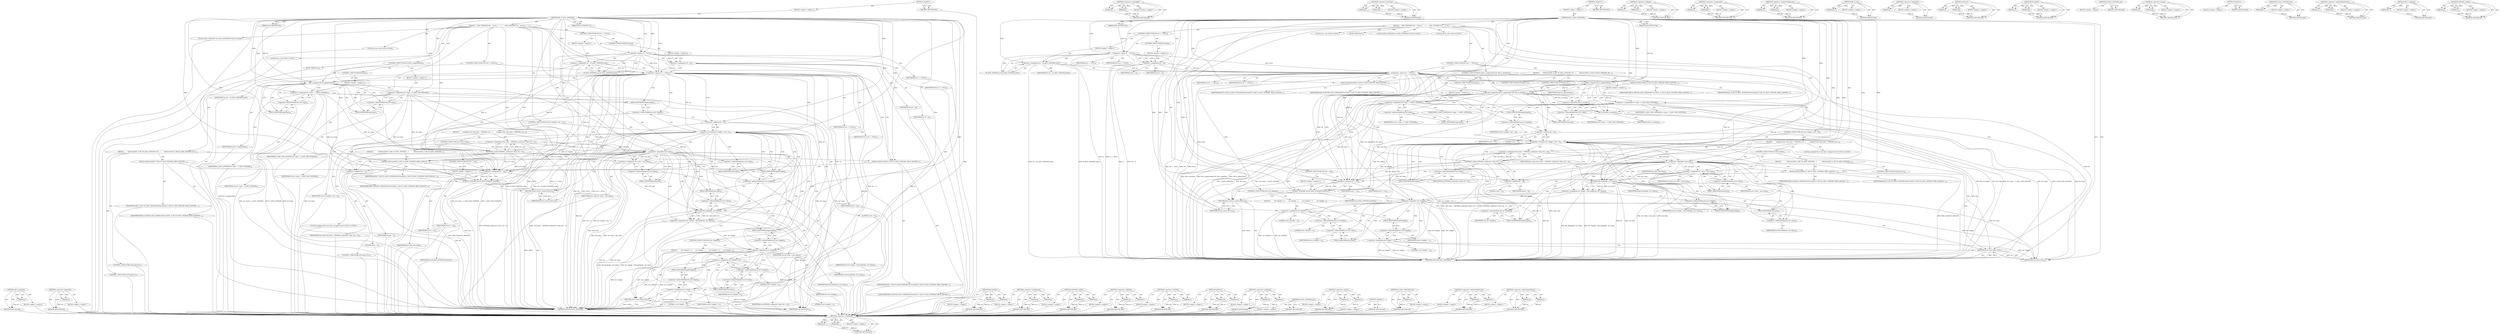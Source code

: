 digraph "OPENSSL_realloc" {
vulnerable_171 [label=<(METHOD,BN_is_negative)>];
vulnerable_172 [label=<(PARAM,p1)>];
vulnerable_173 [label=<(BLOCK,&lt;empty&gt;,&lt;empty&gt;)>];
vulnerable_174 [label=<(METHOD_RETURN,ANY)>];
vulnerable_195 [label=<(METHOD,&lt;operator&gt;.logicalNot)>];
vulnerable_196 [label=<(PARAM,p1)>];
vulnerable_197 [label=<(BLOCK,&lt;empty&gt;,&lt;empty&gt;)>];
vulnerable_198 [label=<(METHOD_RETURN,ANY)>];
vulnerable_6 [label=<(METHOD,&lt;global&gt;)<SUB>1</SUB>>];
vulnerable_7 [label=<(BLOCK,&lt;empty&gt;,&lt;empty&gt;)<SUB>1</SUB>>];
vulnerable_8 [label=<(METHOD,BN_to_ASN1_INTEGER)<SUB>1</SUB>>];
vulnerable_9 [label=<(PARAM,const BIGNUM *bn)<SUB>1</SUB>>];
vulnerable_10 [label=<(PARAM,ASN1_INTEGER *ai)<SUB>1</SUB>>];
vulnerable_11 [label=<(BLOCK,{
    ASN1_INTEGER *ret;
    int len, j;

    i...,{
    ASN1_INTEGER *ret;
    int len, j;

    i...)<SUB>2</SUB>>];
vulnerable_12 [label="<(LOCAL,ASN1_INTEGER* ret: ASN1_INTEGER*)<SUB>3</SUB>>"];
vulnerable_13 [label="<(LOCAL,int len: int)<SUB>4</SUB>>"];
vulnerable_14 [label="<(LOCAL,int j: int)<SUB>4</SUB>>"];
vulnerable_15 [label=<(CONTROL_STRUCTURE,IF,if (ai == NULL))<SUB>6</SUB>>];
vulnerable_16 [label=<(&lt;operator&gt;.equals,ai == NULL)<SUB>6</SUB>>];
vulnerable_17 [label=<(IDENTIFIER,ai,ai == NULL)<SUB>6</SUB>>];
vulnerable_18 [label=<(IDENTIFIER,NULL,ai == NULL)<SUB>6</SUB>>];
vulnerable_19 [label=<(BLOCK,&lt;empty&gt;,&lt;empty&gt;)<SUB>7</SUB>>];
vulnerable_20 [label=<(&lt;operator&gt;.assignment,ret = M_ASN1_INTEGER_new())<SUB>7</SUB>>];
vulnerable_21 [label=<(IDENTIFIER,ret,ret = M_ASN1_INTEGER_new())<SUB>7</SUB>>];
vulnerable_22 [label=<(M_ASN1_INTEGER_new,M_ASN1_INTEGER_new())<SUB>7</SUB>>];
vulnerable_23 [label=<(CONTROL_STRUCTURE,ELSE,else)<SUB>9</SUB>>];
vulnerable_24 [label=<(BLOCK,&lt;empty&gt;,&lt;empty&gt;)<SUB>9</SUB>>];
vulnerable_25 [label=<(&lt;operator&gt;.assignment,ret = ai)<SUB>9</SUB>>];
vulnerable_26 [label=<(IDENTIFIER,ret,ret = ai)<SUB>9</SUB>>];
vulnerable_27 [label=<(IDENTIFIER,ai,ret = ai)<SUB>9</SUB>>];
vulnerable_28 [label=<(CONTROL_STRUCTURE,IF,if (ret == NULL))<SUB>10</SUB>>];
vulnerable_29 [label=<(&lt;operator&gt;.equals,ret == NULL)<SUB>10</SUB>>];
vulnerable_30 [label=<(IDENTIFIER,ret,ret == NULL)<SUB>10</SUB>>];
vulnerable_31 [label=<(IDENTIFIER,NULL,ret == NULL)<SUB>10</SUB>>];
vulnerable_32 [label=<(BLOCK,{
        ASN1err(ASN1_F_BN_TO_ASN1_INTEGER, ER...,{
        ASN1err(ASN1_F_BN_TO_ASN1_INTEGER, ER...)<SUB>10</SUB>>];
vulnerable_33 [label=<(ASN1err,ASN1err(ASN1_F_BN_TO_ASN1_INTEGER, ERR_R_NESTED...)<SUB>11</SUB>>];
vulnerable_34 [label=<(IDENTIFIER,ASN1_F_BN_TO_ASN1_INTEGER,ASN1err(ASN1_F_BN_TO_ASN1_INTEGER, ERR_R_NESTED...)<SUB>11</SUB>>];
vulnerable_35 [label=<(IDENTIFIER,ERR_R_NESTED_ASN1_ERROR,ASN1err(ASN1_F_BN_TO_ASN1_INTEGER, ERR_R_NESTED...)<SUB>11</SUB>>];
vulnerable_36 [label=<(CONTROL_STRUCTURE,GOTO,goto err;)<SUB>12</SUB>>];
vulnerable_37 [label=<(ASN1err,ASN1err(ASN1_F_BN_TO_ASN1_INTEGER, ERR_R_NESTED...)<SUB>13</SUB>>];
vulnerable_38 [label=<(IDENTIFIER,ASN1_F_BN_TO_ASN1_INTEGER,ASN1err(ASN1_F_BN_TO_ASN1_INTEGER, ERR_R_NESTED...)<SUB>13</SUB>>];
vulnerable_39 [label=<(IDENTIFIER,ERR_R_NESTED_ASN1_ERROR,ASN1err(ASN1_F_BN_TO_ASN1_INTEGER, ERR_R_NESTED...)<SUB>13</SUB>>];
vulnerable_40 [label=<(CONTROL_STRUCTURE,GOTO,goto err;)<SUB>14</SUB>>];
vulnerable_41 [label=<(CONTROL_STRUCTURE,IF,if (BN_is_negative(bn)))<SUB>16</SUB>>];
vulnerable_42 [label=<(BN_is_negative,BN_is_negative(bn))<SUB>16</SUB>>];
vulnerable_43 [label=<(IDENTIFIER,bn,BN_is_negative(bn))<SUB>16</SUB>>];
vulnerable_44 [label=<(BLOCK,&lt;empty&gt;,&lt;empty&gt;)<SUB>17</SUB>>];
vulnerable_45 [label=<(&lt;operator&gt;.assignment,ret-&gt;type = V_ASN1_NEG_INTEGER)<SUB>17</SUB>>];
vulnerable_46 [label=<(&lt;operator&gt;.indirectFieldAccess,ret-&gt;type)<SUB>17</SUB>>];
vulnerable_47 [label=<(IDENTIFIER,ret,ret-&gt;type = V_ASN1_NEG_INTEGER)<SUB>17</SUB>>];
vulnerable_48 [label=<(FIELD_IDENTIFIER,type,type)<SUB>17</SUB>>];
vulnerable_49 [label=<(IDENTIFIER,V_ASN1_NEG_INTEGER,ret-&gt;type = V_ASN1_NEG_INTEGER)<SUB>17</SUB>>];
vulnerable_50 [label=<(CONTROL_STRUCTURE,ELSE,else)<SUB>19</SUB>>];
vulnerable_51 [label=<(BLOCK,&lt;empty&gt;,&lt;empty&gt;)<SUB>19</SUB>>];
vulnerable_52 [label=<(&lt;operator&gt;.assignment,ret-&gt;type = V_ASN1_INTEGER)<SUB>19</SUB>>];
vulnerable_53 [label=<(&lt;operator&gt;.indirectFieldAccess,ret-&gt;type)<SUB>19</SUB>>];
vulnerable_54 [label=<(IDENTIFIER,ret,ret-&gt;type = V_ASN1_INTEGER)<SUB>19</SUB>>];
vulnerable_55 [label=<(FIELD_IDENTIFIER,type,type)<SUB>19</SUB>>];
vulnerable_56 [label=<(IDENTIFIER,V_ASN1_INTEGER,ret-&gt;type = V_ASN1_INTEGER)<SUB>19</SUB>>];
vulnerable_57 [label=<(CONTROL_STRUCTURE,IF,if (ret-&gt;length &lt; len + 4))<SUB>20</SUB>>];
vulnerable_58 [label=<(&lt;operator&gt;.lessThan,ret-&gt;length &lt; len + 4)<SUB>20</SUB>>];
vulnerable_59 [label=<(&lt;operator&gt;.indirectFieldAccess,ret-&gt;length)<SUB>20</SUB>>];
vulnerable_60 [label=<(IDENTIFIER,ret,ret-&gt;length &lt; len + 4)<SUB>20</SUB>>];
vulnerable_61 [label=<(FIELD_IDENTIFIER,length,length)<SUB>20</SUB>>];
vulnerable_62 [label=<(&lt;operator&gt;.addition,len + 4)<SUB>20</SUB>>];
vulnerable_63 [label=<(IDENTIFIER,len,len + 4)<SUB>20</SUB>>];
vulnerable_64 [label=<(LITERAL,4,len + 4)<SUB>20</SUB>>];
vulnerable_65 [label=<(BLOCK,{
        unsigned char *new_data = OPENSSL_rea...,{
        unsigned char *new_data = OPENSSL_rea...)<SUB>20</SUB>>];
vulnerable_66 [label="<(LOCAL,unsigned char* new_data: unsigned char*)<SUB>21</SUB>>"];
vulnerable_67 [label=<(&lt;operator&gt;.assignment,*new_data = OPENSSL_realloc(ret-&gt;data, len + 4))<SUB>21</SUB>>];
vulnerable_68 [label=<(IDENTIFIER,new_data,*new_data = OPENSSL_realloc(ret-&gt;data, len + 4))<SUB>21</SUB>>];
vulnerable_69 [label=<(OPENSSL_realloc,OPENSSL_realloc(ret-&gt;data, len + 4))<SUB>21</SUB>>];
vulnerable_70 [label=<(&lt;operator&gt;.indirectFieldAccess,ret-&gt;data)<SUB>21</SUB>>];
vulnerable_71 [label=<(IDENTIFIER,ret,OPENSSL_realloc(ret-&gt;data, len + 4))<SUB>21</SUB>>];
vulnerable_72 [label=<(FIELD_IDENTIFIER,data,data)<SUB>21</SUB>>];
vulnerable_73 [label=<(&lt;operator&gt;.addition,len + 4)<SUB>21</SUB>>];
vulnerable_74 [label=<(IDENTIFIER,len,len + 4)<SUB>21</SUB>>];
vulnerable_75 [label=<(LITERAL,4,len + 4)<SUB>21</SUB>>];
vulnerable_76 [label=<(CONTROL_STRUCTURE,IF,if (!new_data))<SUB>22</SUB>>];
vulnerable_77 [label=<(&lt;operator&gt;.logicalNot,!new_data)<SUB>22</SUB>>];
vulnerable_78 [label=<(IDENTIFIER,new_data,!new_data)<SUB>22</SUB>>];
vulnerable_79 [label=<(BLOCK,{
            ASN1err(ASN1_F_BN_TO_ASN1_INTEGER...,{
            ASN1err(ASN1_F_BN_TO_ASN1_INTEGER...)<SUB>22</SUB>>];
vulnerable_80 [label=<(ASN1err,ASN1err(ASN1_F_BN_TO_ASN1_INTEGER, ERR_R_MALLOC...)<SUB>23</SUB>>];
vulnerable_81 [label=<(IDENTIFIER,ASN1_F_BN_TO_ASN1_INTEGER,ASN1err(ASN1_F_BN_TO_ASN1_INTEGER, ERR_R_MALLOC...)<SUB>23</SUB>>];
vulnerable_82 [label=<(IDENTIFIER,ERR_R_MALLOC_FAILURE,ASN1err(ASN1_F_BN_TO_ASN1_INTEGER, ERR_R_MALLOC...)<SUB>23</SUB>>];
vulnerable_83 [label=<(CONTROL_STRUCTURE,GOTO,goto err;)<SUB>24</SUB>>];
vulnerable_84 [label=<(&lt;operator&gt;.assignment,ret-&gt;data = new_data)<SUB>26</SUB>>];
vulnerable_85 [label=<(&lt;operator&gt;.indirectFieldAccess,ret-&gt;data)<SUB>26</SUB>>];
vulnerable_86 [label=<(IDENTIFIER,ret,ret-&gt;data = new_data)<SUB>26</SUB>>];
vulnerable_87 [label=<(FIELD_IDENTIFIER,data,data)<SUB>26</SUB>>];
vulnerable_88 [label=<(IDENTIFIER,new_data,ret-&gt;data = new_data)<SUB>26</SUB>>];
vulnerable_89 [label=<(&lt;operator&gt;.assignment,ret-&gt;length = BN_bn2bin(bn, ret-&gt;data))<SUB>28</SUB>>];
vulnerable_90 [label=<(&lt;operator&gt;.indirectFieldAccess,ret-&gt;length)<SUB>28</SUB>>];
vulnerable_91 [label=<(IDENTIFIER,ret,ret-&gt;length = BN_bn2bin(bn, ret-&gt;data))<SUB>28</SUB>>];
vulnerable_92 [label=<(FIELD_IDENTIFIER,length,length)<SUB>28</SUB>>];
vulnerable_93 [label=<(BN_bn2bin,BN_bn2bin(bn, ret-&gt;data))<SUB>28</SUB>>];
vulnerable_94 [label=<(IDENTIFIER,bn,BN_bn2bin(bn, ret-&gt;data))<SUB>28</SUB>>];
vulnerable_95 [label=<(&lt;operator&gt;.indirectFieldAccess,ret-&gt;data)<SUB>28</SUB>>];
vulnerable_96 [label=<(IDENTIFIER,ret,BN_bn2bin(bn, ret-&gt;data))<SUB>28</SUB>>];
vulnerable_97 [label=<(FIELD_IDENTIFIER,data,data)<SUB>28</SUB>>];
vulnerable_98 [label=<(CONTROL_STRUCTURE,IF,if (!ret-&gt;length))<SUB>30</SUB>>];
vulnerable_99 [label=<(&lt;operator&gt;.logicalNot,!ret-&gt;length)<SUB>30</SUB>>];
vulnerable_100 [label=<(&lt;operator&gt;.indirectFieldAccess,ret-&gt;length)<SUB>30</SUB>>];
vulnerable_101 [label=<(IDENTIFIER,ret,!ret-&gt;length)<SUB>30</SUB>>];
vulnerable_102 [label=<(FIELD_IDENTIFIER,length,length)<SUB>30</SUB>>];
vulnerable_103 [label=<(BLOCK,{
        ret-&gt;data[0] = 0;
        ret-&gt;length...,{
        ret-&gt;data[0] = 0;
        ret-&gt;length...)<SUB>30</SUB>>];
vulnerable_104 [label=<(&lt;operator&gt;.assignment,ret-&gt;data[0] = 0)<SUB>31</SUB>>];
vulnerable_105 [label=<(&lt;operator&gt;.indirectIndexAccess,ret-&gt;data[0])<SUB>31</SUB>>];
vulnerable_106 [label=<(&lt;operator&gt;.indirectFieldAccess,ret-&gt;data)<SUB>31</SUB>>];
vulnerable_107 [label=<(IDENTIFIER,ret,ret-&gt;data[0] = 0)<SUB>31</SUB>>];
vulnerable_108 [label=<(FIELD_IDENTIFIER,data,data)<SUB>31</SUB>>];
vulnerable_109 [label=<(LITERAL,0,ret-&gt;data[0] = 0)<SUB>31</SUB>>];
vulnerable_110 [label=<(LITERAL,0,ret-&gt;data[0] = 0)<SUB>31</SUB>>];
vulnerable_111 [label=<(&lt;operator&gt;.assignment,ret-&gt;length = 1)<SUB>32</SUB>>];
vulnerable_112 [label=<(&lt;operator&gt;.indirectFieldAccess,ret-&gt;length)<SUB>32</SUB>>];
vulnerable_113 [label=<(IDENTIFIER,ret,ret-&gt;length = 1)<SUB>32</SUB>>];
vulnerable_114 [label=<(FIELD_IDENTIFIER,length,length)<SUB>32</SUB>>];
vulnerable_115 [label=<(LITERAL,1,ret-&gt;length = 1)<SUB>32</SUB>>];
vulnerable_116 [label=<(RETURN,return (ret);,return (ret);)<SUB>34</SUB>>];
vulnerable_117 [label=<(IDENTIFIER,ret,return (ret);)<SUB>34</SUB>>];
vulnerable_118 [label=<(JUMP_TARGET,err)<SUB>35</SUB>>];
vulnerable_119 [label=<(CONTROL_STRUCTURE,IF,if (ret != ai))<SUB>36</SUB>>];
vulnerable_120 [label=<(&lt;operator&gt;.notEquals,ret != ai)<SUB>36</SUB>>];
vulnerable_121 [label=<(IDENTIFIER,ret,ret != ai)<SUB>36</SUB>>];
vulnerable_122 [label=<(IDENTIFIER,ai,ret != ai)<SUB>36</SUB>>];
vulnerable_123 [label=<(BLOCK,&lt;empty&gt;,&lt;empty&gt;)<SUB>37</SUB>>];
vulnerable_124 [label=<(M_ASN1_INTEGER_free,M_ASN1_INTEGER_free(ret))<SUB>37</SUB>>];
vulnerable_125 [label=<(IDENTIFIER,ret,M_ASN1_INTEGER_free(ret))<SUB>37</SUB>>];
vulnerable_126 [label=<(RETURN,return (NULL);,return (NULL);)<SUB>38</SUB>>];
vulnerable_127 [label=<(IDENTIFIER,NULL,return (NULL);)<SUB>38</SUB>>];
vulnerable_128 [label=<(METHOD_RETURN,ASN1_INTEGER)<SUB>1</SUB>>];
vulnerable_130 [label=<(METHOD_RETURN,ANY)<SUB>1</SUB>>];
vulnerable_199 [label=<(METHOD,BN_bn2bin)>];
vulnerable_200 [label=<(PARAM,p1)>];
vulnerable_201 [label=<(PARAM,p2)>];
vulnerable_202 [label=<(BLOCK,&lt;empty&gt;,&lt;empty&gt;)>];
vulnerable_203 [label=<(METHOD_RETURN,ANY)>];
vulnerable_158 [label=<(METHOD,&lt;operator&gt;.assignment)>];
vulnerable_159 [label=<(PARAM,p1)>];
vulnerable_160 [label=<(PARAM,p2)>];
vulnerable_161 [label=<(BLOCK,&lt;empty&gt;,&lt;empty&gt;)>];
vulnerable_162 [label=<(METHOD_RETURN,ANY)>];
vulnerable_190 [label=<(METHOD,OPENSSL_realloc)>];
vulnerable_191 [label=<(PARAM,p1)>];
vulnerable_192 [label=<(PARAM,p2)>];
vulnerable_193 [label=<(BLOCK,&lt;empty&gt;,&lt;empty&gt;)>];
vulnerable_194 [label=<(METHOD_RETURN,ANY)>];
vulnerable_185 [label=<(METHOD,&lt;operator&gt;.addition)>];
vulnerable_186 [label=<(PARAM,p1)>];
vulnerable_187 [label=<(PARAM,p2)>];
vulnerable_188 [label=<(BLOCK,&lt;empty&gt;,&lt;empty&gt;)>];
vulnerable_189 [label=<(METHOD_RETURN,ANY)>];
vulnerable_180 [label=<(METHOD,&lt;operator&gt;.lessThan)>];
vulnerable_181 [label=<(PARAM,p1)>];
vulnerable_182 [label=<(PARAM,p2)>];
vulnerable_183 [label=<(BLOCK,&lt;empty&gt;,&lt;empty&gt;)>];
vulnerable_184 [label=<(METHOD_RETURN,ANY)>];
vulnerable_166 [label=<(METHOD,ASN1err)>];
vulnerable_167 [label=<(PARAM,p1)>];
vulnerable_168 [label=<(PARAM,p2)>];
vulnerable_169 [label=<(BLOCK,&lt;empty&gt;,&lt;empty&gt;)>];
vulnerable_170 [label=<(METHOD_RETURN,ANY)>];
vulnerable_209 [label=<(METHOD,&lt;operator&gt;.notEquals)>];
vulnerable_210 [label=<(PARAM,p1)>];
vulnerable_211 [label=<(PARAM,p2)>];
vulnerable_212 [label=<(BLOCK,&lt;empty&gt;,&lt;empty&gt;)>];
vulnerable_213 [label=<(METHOD_RETURN,ANY)>];
vulnerable_163 [label=<(METHOD,M_ASN1_INTEGER_new)>];
vulnerable_164 [label=<(BLOCK,&lt;empty&gt;,&lt;empty&gt;)>];
vulnerable_165 [label=<(METHOD_RETURN,ANY)>];
vulnerable_153 [label=<(METHOD,&lt;operator&gt;.equals)>];
vulnerable_154 [label=<(PARAM,p1)>];
vulnerable_155 [label=<(PARAM,p2)>];
vulnerable_156 [label=<(BLOCK,&lt;empty&gt;,&lt;empty&gt;)>];
vulnerable_157 [label=<(METHOD_RETURN,ANY)>];
vulnerable_147 [label=<(METHOD,&lt;global&gt;)<SUB>1</SUB>>];
vulnerable_148 [label=<(BLOCK,&lt;empty&gt;,&lt;empty&gt;)>];
vulnerable_149 [label=<(METHOD_RETURN,ANY)>];
vulnerable_214 [label=<(METHOD,M_ASN1_INTEGER_free)>];
vulnerable_215 [label=<(PARAM,p1)>];
vulnerable_216 [label=<(BLOCK,&lt;empty&gt;,&lt;empty&gt;)>];
vulnerable_217 [label=<(METHOD_RETURN,ANY)>];
vulnerable_175 [label=<(METHOD,&lt;operator&gt;.indirectFieldAccess)>];
vulnerable_176 [label=<(PARAM,p1)>];
vulnerable_177 [label=<(PARAM,p2)>];
vulnerable_178 [label=<(BLOCK,&lt;empty&gt;,&lt;empty&gt;)>];
vulnerable_179 [label=<(METHOD_RETURN,ANY)>];
vulnerable_204 [label=<(METHOD,&lt;operator&gt;.indirectIndexAccess)>];
vulnerable_205 [label=<(PARAM,p1)>];
vulnerable_206 [label=<(PARAM,p2)>];
vulnerable_207 [label=<(BLOCK,&lt;empty&gt;,&lt;empty&gt;)>];
vulnerable_208 [label=<(METHOD_RETURN,ANY)>];
fixed_222 [label=<(METHOD,&lt;operator&gt;.notEquals)>];
fixed_223 [label=<(PARAM,p1)>];
fixed_224 [label=<(PARAM,p2)>];
fixed_225 [label=<(BLOCK,&lt;empty&gt;,&lt;empty&gt;)>];
fixed_226 [label=<(METHOD_RETURN,ANY)>];
fixed_175 [label=<(METHOD,&lt;operator&gt;.logicalAnd)>];
fixed_176 [label=<(PARAM,p1)>];
fixed_177 [label=<(PARAM,p2)>];
fixed_178 [label=<(BLOCK,&lt;empty&gt;,&lt;empty&gt;)>];
fixed_179 [label=<(METHOD_RETURN,ANY)>];
fixed_197 [label=<(METHOD,&lt;operator&gt;.lessThan)>];
fixed_198 [label=<(PARAM,p1)>];
fixed_199 [label=<(PARAM,p2)>];
fixed_200 [label=<(BLOCK,&lt;empty&gt;,&lt;empty&gt;)>];
fixed_201 [label=<(METHOD_RETURN,ANY)>];
fixed_6 [label=<(METHOD,&lt;global&gt;)<SUB>1</SUB>>];
fixed_7 [label=<(BLOCK,&lt;empty&gt;,&lt;empty&gt;)<SUB>1</SUB>>];
fixed_8 [label=<(METHOD,BN_to_ASN1_INTEGER)<SUB>1</SUB>>];
fixed_9 [label=<(PARAM,const BIGNUM *bn)<SUB>1</SUB>>];
fixed_10 [label=<(PARAM,ASN1_INTEGER *ai)<SUB>1</SUB>>];
fixed_11 [label=<(BLOCK,{
    ASN1_INTEGER *ret;
    int len, j;

    i...,{
    ASN1_INTEGER *ret;
    int len, j;

    i...)<SUB>2</SUB>>];
fixed_12 [label="<(LOCAL,ASN1_INTEGER* ret: ASN1_INTEGER*)<SUB>3</SUB>>"];
fixed_13 [label="<(LOCAL,int len: int)<SUB>4</SUB>>"];
fixed_14 [label="<(LOCAL,int j: int)<SUB>4</SUB>>"];
fixed_15 [label=<(CONTROL_STRUCTURE,IF,if (ai == NULL))<SUB>6</SUB>>];
fixed_16 [label=<(&lt;operator&gt;.equals,ai == NULL)<SUB>6</SUB>>];
fixed_17 [label=<(IDENTIFIER,ai,ai == NULL)<SUB>6</SUB>>];
fixed_18 [label=<(IDENTIFIER,NULL,ai == NULL)<SUB>6</SUB>>];
fixed_19 [label=<(BLOCK,&lt;empty&gt;,&lt;empty&gt;)<SUB>7</SUB>>];
fixed_20 [label=<(&lt;operator&gt;.assignment,ret = M_ASN1_INTEGER_new())<SUB>7</SUB>>];
fixed_21 [label=<(IDENTIFIER,ret,ret = M_ASN1_INTEGER_new())<SUB>7</SUB>>];
fixed_22 [label=<(M_ASN1_INTEGER_new,M_ASN1_INTEGER_new())<SUB>7</SUB>>];
fixed_23 [label=<(CONTROL_STRUCTURE,ELSE,else)<SUB>9</SUB>>];
fixed_24 [label=<(BLOCK,&lt;empty&gt;,&lt;empty&gt;)<SUB>9</SUB>>];
fixed_25 [label=<(&lt;operator&gt;.assignment,ret = ai)<SUB>9</SUB>>];
fixed_26 [label=<(IDENTIFIER,ret,ret = ai)<SUB>9</SUB>>];
fixed_27 [label=<(IDENTIFIER,ai,ret = ai)<SUB>9</SUB>>];
fixed_28 [label=<(CONTROL_STRUCTURE,IF,if (ret == NULL))<SUB>10</SUB>>];
fixed_29 [label=<(&lt;operator&gt;.equals,ret == NULL)<SUB>10</SUB>>];
fixed_30 [label=<(IDENTIFIER,ret,ret == NULL)<SUB>10</SUB>>];
fixed_31 [label=<(IDENTIFIER,NULL,ret == NULL)<SUB>10</SUB>>];
fixed_32 [label=<(BLOCK,{
        ASN1err(ASN1_F_BN_TO_ASN1_INTEGER, ER...,{
        ASN1err(ASN1_F_BN_TO_ASN1_INTEGER, ER...)<SUB>10</SUB>>];
fixed_33 [label=<(ASN1err,ASN1err(ASN1_F_BN_TO_ASN1_INTEGER, ERR_R_NESTED...)<SUB>11</SUB>>];
fixed_34 [label=<(IDENTIFIER,ASN1_F_BN_TO_ASN1_INTEGER,ASN1err(ASN1_F_BN_TO_ASN1_INTEGER, ERR_R_NESTED...)<SUB>11</SUB>>];
fixed_35 [label=<(IDENTIFIER,ERR_R_NESTED_ASN1_ERROR,ASN1err(ASN1_F_BN_TO_ASN1_INTEGER, ERR_R_NESTED...)<SUB>11</SUB>>];
fixed_36 [label=<(CONTROL_STRUCTURE,GOTO,goto err;)<SUB>12</SUB>>];
fixed_37 [label=<(ASN1err,ASN1err(ASN1_F_BN_TO_ASN1_INTEGER, ERR_R_NESTED...)<SUB>13</SUB>>];
fixed_38 [label=<(IDENTIFIER,ASN1_F_BN_TO_ASN1_INTEGER,ASN1err(ASN1_F_BN_TO_ASN1_INTEGER, ERR_R_NESTED...)<SUB>13</SUB>>];
fixed_39 [label=<(IDENTIFIER,ERR_R_NESTED_ASN1_ERROR,ASN1err(ASN1_F_BN_TO_ASN1_INTEGER, ERR_R_NESTED...)<SUB>13</SUB>>];
fixed_40 [label=<(CONTROL_STRUCTURE,GOTO,goto err;)<SUB>14</SUB>>];
fixed_41 [label=<(CONTROL_STRUCTURE,IF,if (BN_is_negative(bn) &amp;&amp; !BN_is_zero(bn)))<SUB>16</SUB>>];
fixed_42 [label=<(&lt;operator&gt;.logicalAnd,BN_is_negative(bn) &amp;&amp; !BN_is_zero(bn))<SUB>16</SUB>>];
fixed_43 [label=<(BN_is_negative,BN_is_negative(bn))<SUB>16</SUB>>];
fixed_44 [label=<(IDENTIFIER,bn,BN_is_negative(bn))<SUB>16</SUB>>];
fixed_45 [label=<(&lt;operator&gt;.logicalNot,!BN_is_zero(bn))<SUB>16</SUB>>];
fixed_46 [label=<(BN_is_zero,BN_is_zero(bn))<SUB>16</SUB>>];
fixed_47 [label=<(IDENTIFIER,bn,BN_is_zero(bn))<SUB>16</SUB>>];
fixed_48 [label=<(BLOCK,&lt;empty&gt;,&lt;empty&gt;)<SUB>17</SUB>>];
fixed_49 [label=<(&lt;operator&gt;.assignment,ret-&gt;type = V_ASN1_NEG_INTEGER)<SUB>17</SUB>>];
fixed_50 [label=<(&lt;operator&gt;.indirectFieldAccess,ret-&gt;type)<SUB>17</SUB>>];
fixed_51 [label=<(IDENTIFIER,ret,ret-&gt;type = V_ASN1_NEG_INTEGER)<SUB>17</SUB>>];
fixed_52 [label=<(FIELD_IDENTIFIER,type,type)<SUB>17</SUB>>];
fixed_53 [label=<(IDENTIFIER,V_ASN1_NEG_INTEGER,ret-&gt;type = V_ASN1_NEG_INTEGER)<SUB>17</SUB>>];
fixed_54 [label=<(CONTROL_STRUCTURE,ELSE,else)<SUB>19</SUB>>];
fixed_55 [label=<(BLOCK,&lt;empty&gt;,&lt;empty&gt;)<SUB>19</SUB>>];
fixed_56 [label=<(&lt;operator&gt;.assignment,ret-&gt;type = V_ASN1_INTEGER)<SUB>19</SUB>>];
fixed_57 [label=<(&lt;operator&gt;.indirectFieldAccess,ret-&gt;type)<SUB>19</SUB>>];
fixed_58 [label=<(IDENTIFIER,ret,ret-&gt;type = V_ASN1_INTEGER)<SUB>19</SUB>>];
fixed_59 [label=<(FIELD_IDENTIFIER,type,type)<SUB>19</SUB>>];
fixed_60 [label=<(IDENTIFIER,V_ASN1_INTEGER,ret-&gt;type = V_ASN1_INTEGER)<SUB>19</SUB>>];
fixed_61 [label=<(CONTROL_STRUCTURE,IF,if (ret-&gt;length &lt; len + 4))<SUB>20</SUB>>];
fixed_62 [label=<(&lt;operator&gt;.lessThan,ret-&gt;length &lt; len + 4)<SUB>20</SUB>>];
fixed_63 [label=<(&lt;operator&gt;.indirectFieldAccess,ret-&gt;length)<SUB>20</SUB>>];
fixed_64 [label=<(IDENTIFIER,ret,ret-&gt;length &lt; len + 4)<SUB>20</SUB>>];
fixed_65 [label=<(FIELD_IDENTIFIER,length,length)<SUB>20</SUB>>];
fixed_66 [label=<(&lt;operator&gt;.addition,len + 4)<SUB>20</SUB>>];
fixed_67 [label=<(IDENTIFIER,len,len + 4)<SUB>20</SUB>>];
fixed_68 [label=<(LITERAL,4,len + 4)<SUB>20</SUB>>];
fixed_69 [label=<(BLOCK,{
        unsigned char *new_data = OPENSSL_rea...,{
        unsigned char *new_data = OPENSSL_rea...)<SUB>20</SUB>>];
fixed_70 [label="<(LOCAL,unsigned char* new_data: unsigned char*)<SUB>21</SUB>>"];
fixed_71 [label=<(&lt;operator&gt;.assignment,*new_data = OPENSSL_realloc(ret-&gt;data, len + 4))<SUB>21</SUB>>];
fixed_72 [label=<(IDENTIFIER,new_data,*new_data = OPENSSL_realloc(ret-&gt;data, len + 4))<SUB>21</SUB>>];
fixed_73 [label=<(OPENSSL_realloc,OPENSSL_realloc(ret-&gt;data, len + 4))<SUB>21</SUB>>];
fixed_74 [label=<(&lt;operator&gt;.indirectFieldAccess,ret-&gt;data)<SUB>21</SUB>>];
fixed_75 [label=<(IDENTIFIER,ret,OPENSSL_realloc(ret-&gt;data, len + 4))<SUB>21</SUB>>];
fixed_76 [label=<(FIELD_IDENTIFIER,data,data)<SUB>21</SUB>>];
fixed_77 [label=<(&lt;operator&gt;.addition,len + 4)<SUB>21</SUB>>];
fixed_78 [label=<(IDENTIFIER,len,len + 4)<SUB>21</SUB>>];
fixed_79 [label=<(LITERAL,4,len + 4)<SUB>21</SUB>>];
fixed_80 [label=<(CONTROL_STRUCTURE,IF,if (!new_data))<SUB>22</SUB>>];
fixed_81 [label=<(&lt;operator&gt;.logicalNot,!new_data)<SUB>22</SUB>>];
fixed_82 [label=<(IDENTIFIER,new_data,!new_data)<SUB>22</SUB>>];
fixed_83 [label=<(BLOCK,{
            ASN1err(ASN1_F_BN_TO_ASN1_INTEGER...,{
            ASN1err(ASN1_F_BN_TO_ASN1_INTEGER...)<SUB>22</SUB>>];
fixed_84 [label=<(ASN1err,ASN1err(ASN1_F_BN_TO_ASN1_INTEGER, ERR_R_MALLOC...)<SUB>23</SUB>>];
fixed_85 [label=<(IDENTIFIER,ASN1_F_BN_TO_ASN1_INTEGER,ASN1err(ASN1_F_BN_TO_ASN1_INTEGER, ERR_R_MALLOC...)<SUB>23</SUB>>];
fixed_86 [label=<(IDENTIFIER,ERR_R_MALLOC_FAILURE,ASN1err(ASN1_F_BN_TO_ASN1_INTEGER, ERR_R_MALLOC...)<SUB>23</SUB>>];
fixed_87 [label=<(CONTROL_STRUCTURE,GOTO,goto err;)<SUB>24</SUB>>];
fixed_88 [label=<(&lt;operator&gt;.assignment,ret-&gt;data = new_data)<SUB>26</SUB>>];
fixed_89 [label=<(&lt;operator&gt;.indirectFieldAccess,ret-&gt;data)<SUB>26</SUB>>];
fixed_90 [label=<(IDENTIFIER,ret,ret-&gt;data = new_data)<SUB>26</SUB>>];
fixed_91 [label=<(FIELD_IDENTIFIER,data,data)<SUB>26</SUB>>];
fixed_92 [label=<(IDENTIFIER,new_data,ret-&gt;data = new_data)<SUB>26</SUB>>];
fixed_93 [label=<(&lt;operator&gt;.assignment,ret-&gt;length = BN_bn2bin(bn, ret-&gt;data))<SUB>28</SUB>>];
fixed_94 [label=<(&lt;operator&gt;.indirectFieldAccess,ret-&gt;length)<SUB>28</SUB>>];
fixed_95 [label=<(IDENTIFIER,ret,ret-&gt;length = BN_bn2bin(bn, ret-&gt;data))<SUB>28</SUB>>];
fixed_96 [label=<(FIELD_IDENTIFIER,length,length)<SUB>28</SUB>>];
fixed_97 [label=<(BN_bn2bin,BN_bn2bin(bn, ret-&gt;data))<SUB>28</SUB>>];
fixed_98 [label=<(IDENTIFIER,bn,BN_bn2bin(bn, ret-&gt;data))<SUB>28</SUB>>];
fixed_99 [label=<(&lt;operator&gt;.indirectFieldAccess,ret-&gt;data)<SUB>28</SUB>>];
fixed_100 [label=<(IDENTIFIER,ret,BN_bn2bin(bn, ret-&gt;data))<SUB>28</SUB>>];
fixed_101 [label=<(FIELD_IDENTIFIER,data,data)<SUB>28</SUB>>];
fixed_102 [label=<(CONTROL_STRUCTURE,IF,if (!ret-&gt;length))<SUB>30</SUB>>];
fixed_103 [label=<(&lt;operator&gt;.logicalNot,!ret-&gt;length)<SUB>30</SUB>>];
fixed_104 [label=<(&lt;operator&gt;.indirectFieldAccess,ret-&gt;length)<SUB>30</SUB>>];
fixed_105 [label=<(IDENTIFIER,ret,!ret-&gt;length)<SUB>30</SUB>>];
fixed_106 [label=<(FIELD_IDENTIFIER,length,length)<SUB>30</SUB>>];
fixed_107 [label=<(BLOCK,{
        ret-&gt;data[0] = 0;
        ret-&gt;length...,{
        ret-&gt;data[0] = 0;
        ret-&gt;length...)<SUB>30</SUB>>];
fixed_108 [label=<(&lt;operator&gt;.assignment,ret-&gt;data[0] = 0)<SUB>31</SUB>>];
fixed_109 [label=<(&lt;operator&gt;.indirectIndexAccess,ret-&gt;data[0])<SUB>31</SUB>>];
fixed_110 [label=<(&lt;operator&gt;.indirectFieldAccess,ret-&gt;data)<SUB>31</SUB>>];
fixed_111 [label=<(IDENTIFIER,ret,ret-&gt;data[0] = 0)<SUB>31</SUB>>];
fixed_112 [label=<(FIELD_IDENTIFIER,data,data)<SUB>31</SUB>>];
fixed_113 [label=<(LITERAL,0,ret-&gt;data[0] = 0)<SUB>31</SUB>>];
fixed_114 [label=<(LITERAL,0,ret-&gt;data[0] = 0)<SUB>31</SUB>>];
fixed_115 [label=<(&lt;operator&gt;.assignment,ret-&gt;length = 1)<SUB>32</SUB>>];
fixed_116 [label=<(&lt;operator&gt;.indirectFieldAccess,ret-&gt;length)<SUB>32</SUB>>];
fixed_117 [label=<(IDENTIFIER,ret,ret-&gt;length = 1)<SUB>32</SUB>>];
fixed_118 [label=<(FIELD_IDENTIFIER,length,length)<SUB>32</SUB>>];
fixed_119 [label=<(LITERAL,1,ret-&gt;length = 1)<SUB>32</SUB>>];
fixed_120 [label=<(RETURN,return (ret);,return (ret);)<SUB>34</SUB>>];
fixed_121 [label=<(IDENTIFIER,ret,return (ret);)<SUB>34</SUB>>];
fixed_122 [label=<(JUMP_TARGET,err)<SUB>35</SUB>>];
fixed_123 [label=<(CONTROL_STRUCTURE,IF,if (ret != ai))<SUB>36</SUB>>];
fixed_124 [label=<(&lt;operator&gt;.notEquals,ret != ai)<SUB>36</SUB>>];
fixed_125 [label=<(IDENTIFIER,ret,ret != ai)<SUB>36</SUB>>];
fixed_126 [label=<(IDENTIFIER,ai,ret != ai)<SUB>36</SUB>>];
fixed_127 [label=<(BLOCK,&lt;empty&gt;,&lt;empty&gt;)<SUB>37</SUB>>];
fixed_128 [label=<(M_ASN1_INTEGER_free,M_ASN1_INTEGER_free(ret))<SUB>37</SUB>>];
fixed_129 [label=<(IDENTIFIER,ret,M_ASN1_INTEGER_free(ret))<SUB>37</SUB>>];
fixed_130 [label=<(RETURN,return (NULL);,return (NULL);)<SUB>38</SUB>>];
fixed_131 [label=<(IDENTIFIER,NULL,return (NULL);)<SUB>38</SUB>>];
fixed_132 [label=<(METHOD_RETURN,ASN1_INTEGER)<SUB>1</SUB>>];
fixed_134 [label=<(METHOD_RETURN,ANY)<SUB>1</SUB>>];
fixed_202 [label=<(METHOD,&lt;operator&gt;.addition)>];
fixed_203 [label=<(PARAM,p1)>];
fixed_204 [label=<(PARAM,p2)>];
fixed_205 [label=<(BLOCK,&lt;empty&gt;,&lt;empty&gt;)>];
fixed_206 [label=<(METHOD_RETURN,ANY)>];
fixed_162 [label=<(METHOD,&lt;operator&gt;.assignment)>];
fixed_163 [label=<(PARAM,p1)>];
fixed_164 [label=<(PARAM,p2)>];
fixed_165 [label=<(BLOCK,&lt;empty&gt;,&lt;empty&gt;)>];
fixed_166 [label=<(METHOD_RETURN,ANY)>];
fixed_192 [label=<(METHOD,&lt;operator&gt;.indirectFieldAccess)>];
fixed_193 [label=<(PARAM,p1)>];
fixed_194 [label=<(PARAM,p2)>];
fixed_195 [label=<(BLOCK,&lt;empty&gt;,&lt;empty&gt;)>];
fixed_196 [label=<(METHOD_RETURN,ANY)>];
fixed_188 [label=<(METHOD,BN_is_zero)>];
fixed_189 [label=<(PARAM,p1)>];
fixed_190 [label=<(BLOCK,&lt;empty&gt;,&lt;empty&gt;)>];
fixed_191 [label=<(METHOD_RETURN,ANY)>];
fixed_184 [label=<(METHOD,&lt;operator&gt;.logicalNot)>];
fixed_185 [label=<(PARAM,p1)>];
fixed_186 [label=<(BLOCK,&lt;empty&gt;,&lt;empty&gt;)>];
fixed_187 [label=<(METHOD_RETURN,ANY)>];
fixed_170 [label=<(METHOD,ASN1err)>];
fixed_171 [label=<(PARAM,p1)>];
fixed_172 [label=<(PARAM,p2)>];
fixed_173 [label=<(BLOCK,&lt;empty&gt;,&lt;empty&gt;)>];
fixed_174 [label=<(METHOD_RETURN,ANY)>];
fixed_212 [label=<(METHOD,BN_bn2bin)>];
fixed_213 [label=<(PARAM,p1)>];
fixed_214 [label=<(PARAM,p2)>];
fixed_215 [label=<(BLOCK,&lt;empty&gt;,&lt;empty&gt;)>];
fixed_216 [label=<(METHOD_RETURN,ANY)>];
fixed_167 [label=<(METHOD,M_ASN1_INTEGER_new)>];
fixed_168 [label=<(BLOCK,&lt;empty&gt;,&lt;empty&gt;)>];
fixed_169 [label=<(METHOD_RETURN,ANY)>];
fixed_157 [label=<(METHOD,&lt;operator&gt;.equals)>];
fixed_158 [label=<(PARAM,p1)>];
fixed_159 [label=<(PARAM,p2)>];
fixed_160 [label=<(BLOCK,&lt;empty&gt;,&lt;empty&gt;)>];
fixed_161 [label=<(METHOD_RETURN,ANY)>];
fixed_151 [label=<(METHOD,&lt;global&gt;)<SUB>1</SUB>>];
fixed_152 [label=<(BLOCK,&lt;empty&gt;,&lt;empty&gt;)>];
fixed_153 [label=<(METHOD_RETURN,ANY)>];
fixed_227 [label=<(METHOD,M_ASN1_INTEGER_free)>];
fixed_228 [label=<(PARAM,p1)>];
fixed_229 [label=<(BLOCK,&lt;empty&gt;,&lt;empty&gt;)>];
fixed_230 [label=<(METHOD_RETURN,ANY)>];
fixed_217 [label=<(METHOD,&lt;operator&gt;.indirectIndexAccess)>];
fixed_218 [label=<(PARAM,p1)>];
fixed_219 [label=<(PARAM,p2)>];
fixed_220 [label=<(BLOCK,&lt;empty&gt;,&lt;empty&gt;)>];
fixed_221 [label=<(METHOD_RETURN,ANY)>];
fixed_180 [label=<(METHOD,BN_is_negative)>];
fixed_181 [label=<(PARAM,p1)>];
fixed_182 [label=<(BLOCK,&lt;empty&gt;,&lt;empty&gt;)>];
fixed_183 [label=<(METHOD_RETURN,ANY)>];
fixed_207 [label=<(METHOD,OPENSSL_realloc)>];
fixed_208 [label=<(PARAM,p1)>];
fixed_209 [label=<(PARAM,p2)>];
fixed_210 [label=<(BLOCK,&lt;empty&gt;,&lt;empty&gt;)>];
fixed_211 [label=<(METHOD_RETURN,ANY)>];
vulnerable_171 -> vulnerable_172  [key=0, label="AST: "];
vulnerable_171 -> vulnerable_172  [key=1, label="DDG: "];
vulnerable_171 -> vulnerable_173  [key=0, label="AST: "];
vulnerable_171 -> vulnerable_174  [key=0, label="AST: "];
vulnerable_171 -> vulnerable_174  [key=1, label="CFG: "];
vulnerable_172 -> vulnerable_174  [key=0, label="DDG: p1"];
vulnerable_173 -> fixed_222  [key=0];
vulnerable_174 -> fixed_222  [key=0];
vulnerable_195 -> vulnerable_196  [key=0, label="AST: "];
vulnerable_195 -> vulnerable_196  [key=1, label="DDG: "];
vulnerable_195 -> vulnerable_197  [key=0, label="AST: "];
vulnerable_195 -> vulnerable_198  [key=0, label="AST: "];
vulnerable_195 -> vulnerable_198  [key=1, label="CFG: "];
vulnerable_196 -> vulnerable_198  [key=0, label="DDG: p1"];
vulnerable_197 -> fixed_222  [key=0];
vulnerable_198 -> fixed_222  [key=0];
vulnerable_6 -> vulnerable_7  [key=0, label="AST: "];
vulnerable_6 -> vulnerable_130  [key=0, label="AST: "];
vulnerable_6 -> vulnerable_130  [key=1, label="CFG: "];
vulnerable_7 -> vulnerable_8  [key=0, label="AST: "];
vulnerable_8 -> vulnerable_9  [key=0, label="AST: "];
vulnerable_8 -> vulnerable_9  [key=1, label="DDG: "];
vulnerable_8 -> vulnerable_10  [key=0, label="AST: "];
vulnerable_8 -> vulnerable_10  [key=1, label="DDG: "];
vulnerable_8 -> vulnerable_11  [key=0, label="AST: "];
vulnerable_8 -> vulnerable_128  [key=0, label="AST: "];
vulnerable_8 -> vulnerable_16  [key=0, label="CFG: "];
vulnerable_8 -> vulnerable_16  [key=1, label="DDG: "];
vulnerable_8 -> vulnerable_117  [key=0, label="DDG: "];
vulnerable_8 -> vulnerable_127  [key=0, label="DDG: "];
vulnerable_8 -> vulnerable_20  [key=0, label="DDG: "];
vulnerable_8 -> vulnerable_29  [key=0, label="DDG: "];
vulnerable_8 -> vulnerable_42  [key=0, label="DDG: "];
vulnerable_8 -> vulnerable_45  [key=0, label="DDG: "];
vulnerable_8 -> vulnerable_58  [key=0, label="DDG: "];
vulnerable_8 -> vulnerable_84  [key=0, label="DDG: "];
vulnerable_8 -> vulnerable_93  [key=0, label="DDG: "];
vulnerable_8 -> vulnerable_104  [key=0, label="DDG: "];
vulnerable_8 -> vulnerable_111  [key=0, label="DDG: "];
vulnerable_8 -> vulnerable_120  [key=0, label="DDG: "];
vulnerable_8 -> vulnerable_25  [key=0, label="DDG: "];
vulnerable_8 -> vulnerable_33  [key=0, label="DDG: "];
vulnerable_8 -> vulnerable_52  [key=0, label="DDG: "];
vulnerable_8 -> vulnerable_62  [key=0, label="DDG: "];
vulnerable_8 -> vulnerable_124  [key=0, label="DDG: "];
vulnerable_8 -> vulnerable_69  [key=0, label="DDG: "];
vulnerable_8 -> vulnerable_77  [key=0, label="DDG: "];
vulnerable_8 -> vulnerable_73  [key=0, label="DDG: "];
vulnerable_8 -> vulnerable_80  [key=0, label="DDG: "];
vulnerable_9 -> vulnerable_42  [key=0, label="DDG: bn"];
vulnerable_10 -> vulnerable_16  [key=0, label="DDG: ai"];
vulnerable_11 -> vulnerable_12  [key=0, label="AST: "];
vulnerable_11 -> vulnerable_13  [key=0, label="AST: "];
vulnerable_11 -> vulnerable_14  [key=0, label="AST: "];
vulnerable_11 -> vulnerable_15  [key=0, label="AST: "];
vulnerable_11 -> vulnerable_28  [key=0, label="AST: "];
vulnerable_11 -> vulnerable_41  [key=0, label="AST: "];
vulnerable_11 -> vulnerable_57  [key=0, label="AST: "];
vulnerable_11 -> vulnerable_89  [key=0, label="AST: "];
vulnerable_11 -> vulnerable_98  [key=0, label="AST: "];
vulnerable_11 -> vulnerable_116  [key=0, label="AST: "];
vulnerable_11 -> vulnerable_118  [key=0, label="AST: "];
vulnerable_11 -> vulnerable_119  [key=0, label="AST: "];
vulnerable_11 -> vulnerable_126  [key=0, label="AST: "];
vulnerable_12 -> fixed_222  [key=0];
vulnerable_13 -> fixed_222  [key=0];
vulnerable_14 -> fixed_222  [key=0];
vulnerable_15 -> vulnerable_16  [key=0, label="AST: "];
vulnerable_15 -> vulnerable_19  [key=0, label="AST: "];
vulnerable_15 -> vulnerable_23  [key=0, label="AST: "];
vulnerable_16 -> vulnerable_17  [key=0, label="AST: "];
vulnerable_16 -> vulnerable_18  [key=0, label="AST: "];
vulnerable_16 -> vulnerable_22  [key=0, label="CFG: "];
vulnerable_16 -> vulnerable_22  [key=1, label="CDG: "];
vulnerable_16 -> vulnerable_25  [key=0, label="CFG: "];
vulnerable_16 -> vulnerable_25  [key=1, label="DDG: ai"];
vulnerable_16 -> vulnerable_25  [key=2, label="CDG: "];
vulnerable_16 -> vulnerable_128  [key=0, label="DDG: ai"];
vulnerable_16 -> vulnerable_128  [key=1, label="DDG: ai == NULL"];
vulnerable_16 -> vulnerable_29  [key=0, label="DDG: NULL"];
vulnerable_16 -> vulnerable_120  [key=0, label="DDG: ai"];
vulnerable_16 -> vulnerable_20  [key=0, label="CDG: "];
vulnerable_17 -> fixed_222  [key=0];
vulnerable_18 -> fixed_222  [key=0];
vulnerable_19 -> vulnerable_20  [key=0, label="AST: "];
vulnerable_20 -> vulnerable_21  [key=0, label="AST: "];
vulnerable_20 -> vulnerable_22  [key=0, label="AST: "];
vulnerable_20 -> vulnerable_29  [key=0, label="CFG: "];
vulnerable_20 -> vulnerable_29  [key=1, label="DDG: ret"];
vulnerable_20 -> vulnerable_128  [key=0, label="DDG: M_ASN1_INTEGER_new()"];
vulnerable_20 -> vulnerable_128  [key=1, label="DDG: ret = M_ASN1_INTEGER_new()"];
vulnerable_21 -> fixed_222  [key=0];
vulnerable_22 -> vulnerable_20  [key=0, label="CFG: "];
vulnerable_23 -> vulnerable_24  [key=0, label="AST: "];
vulnerable_24 -> vulnerable_25  [key=0, label="AST: "];
vulnerable_25 -> vulnerable_26  [key=0, label="AST: "];
vulnerable_25 -> vulnerable_27  [key=0, label="AST: "];
vulnerable_25 -> vulnerable_29  [key=0, label="CFG: "];
vulnerable_25 -> vulnerable_29  [key=1, label="DDG: ret"];
vulnerable_25 -> vulnerable_128  [key=0, label="DDG: ai"];
vulnerable_25 -> vulnerable_128  [key=1, label="DDG: ret = ai"];
vulnerable_26 -> fixed_222  [key=0];
vulnerable_27 -> fixed_222  [key=0];
vulnerable_28 -> vulnerable_29  [key=0, label="AST: "];
vulnerable_28 -> vulnerable_32  [key=0, label="AST: "];
vulnerable_29 -> vulnerable_30  [key=0, label="AST: "];
vulnerable_29 -> vulnerable_31  [key=0, label="AST: "];
vulnerable_29 -> vulnerable_33  [key=0, label="CFG: "];
vulnerable_29 -> vulnerable_33  [key=1, label="CDG: "];
vulnerable_29 -> vulnerable_42  [key=0, label="CFG: "];
vulnerable_29 -> vulnerable_42  [key=1, label="CDG: "];
vulnerable_29 -> vulnerable_128  [key=0, label="DDG: ret"];
vulnerable_29 -> vulnerable_128  [key=1, label="DDG: NULL"];
vulnerable_29 -> vulnerable_128  [key=2, label="DDG: ret == NULL"];
vulnerable_29 -> vulnerable_117  [key=0, label="DDG: ret"];
vulnerable_29 -> vulnerable_127  [key=0, label="DDG: NULL"];
vulnerable_29 -> vulnerable_58  [key=0, label="DDG: ret"];
vulnerable_29 -> vulnerable_58  [key=1, label="CDG: "];
vulnerable_29 -> vulnerable_93  [key=0, label="DDG: ret"];
vulnerable_29 -> vulnerable_99  [key=0, label="DDG: ret"];
vulnerable_29 -> vulnerable_120  [key=0, label="DDG: ret"];
vulnerable_29 -> vulnerable_120  [key=1, label="CDG: "];
vulnerable_29 -> vulnerable_69  [key=0, label="DDG: ret"];
vulnerable_29 -> vulnerable_59  [key=0, label="CDG: "];
vulnerable_29 -> vulnerable_126  [key=0, label="CDG: "];
vulnerable_29 -> vulnerable_61  [key=0, label="CDG: "];
vulnerable_29 -> vulnerable_62  [key=0, label="CDG: "];
vulnerable_30 -> fixed_222  [key=0];
vulnerable_31 -> fixed_222  [key=0];
vulnerable_32 -> vulnerable_33  [key=0, label="AST: "];
vulnerable_32 -> vulnerable_36  [key=0, label="AST: "];
vulnerable_32 -> vulnerable_37  [key=0, label="AST: "];
vulnerable_32 -> vulnerable_40  [key=0, label="AST: "];
vulnerable_33 -> vulnerable_34  [key=0, label="AST: "];
vulnerable_33 -> vulnerable_35  [key=0, label="AST: "];
vulnerable_33 -> vulnerable_120  [key=0, label="CFG: "];
vulnerable_34 -> fixed_222  [key=0];
vulnerable_35 -> fixed_222  [key=0];
vulnerable_36 -> fixed_222  [key=0];
vulnerable_37 -> vulnerable_38  [key=0, label="AST: "];
vulnerable_37 -> vulnerable_39  [key=0, label="AST: "];
vulnerable_37 -> vulnerable_120  [key=0, label="CFG: "];
vulnerable_38 -> fixed_222  [key=0];
vulnerable_39 -> fixed_222  [key=0];
vulnerable_40 -> fixed_222  [key=0];
vulnerable_41 -> vulnerable_42  [key=0, label="AST: "];
vulnerable_41 -> vulnerable_44  [key=0, label="AST: "];
vulnerable_41 -> vulnerable_50  [key=0, label="AST: "];
vulnerable_42 -> vulnerable_43  [key=0, label="AST: "];
vulnerable_42 -> vulnerable_48  [key=0, label="CFG: "];
vulnerable_42 -> vulnerable_48  [key=1, label="CDG: "];
vulnerable_42 -> vulnerable_55  [key=0, label="CFG: "];
vulnerable_42 -> vulnerable_55  [key=1, label="CDG: "];
vulnerable_42 -> vulnerable_128  [key=0, label="DDG: BN_is_negative(bn)"];
vulnerable_42 -> vulnerable_93  [key=0, label="DDG: bn"];
vulnerable_42 -> vulnerable_52  [key=0, label="CDG: "];
vulnerable_42 -> vulnerable_46  [key=0, label="CDG: "];
vulnerable_42 -> vulnerable_45  [key=0, label="CDG: "];
vulnerable_42 -> vulnerable_53  [key=0, label="CDG: "];
vulnerable_43 -> fixed_222  [key=0];
vulnerable_44 -> vulnerable_45  [key=0, label="AST: "];
vulnerable_45 -> vulnerable_46  [key=0, label="AST: "];
vulnerable_45 -> vulnerable_49  [key=0, label="AST: "];
vulnerable_45 -> vulnerable_61  [key=0, label="CFG: "];
vulnerable_45 -> vulnerable_128  [key=0, label="DDG: ret-&gt;type"];
vulnerable_45 -> vulnerable_128  [key=1, label="DDG: ret-&gt;type = V_ASN1_NEG_INTEGER"];
vulnerable_45 -> vulnerable_128  [key=2, label="DDG: V_ASN1_NEG_INTEGER"];
vulnerable_45 -> vulnerable_117  [key=0, label="DDG: ret-&gt;type"];
vulnerable_45 -> vulnerable_120  [key=0, label="DDG: ret-&gt;type"];
vulnerable_45 -> vulnerable_124  [key=0, label="DDG: ret-&gt;type"];
vulnerable_46 -> vulnerable_47  [key=0, label="AST: "];
vulnerable_46 -> vulnerable_48  [key=0, label="AST: "];
vulnerable_46 -> vulnerable_45  [key=0, label="CFG: "];
vulnerable_47 -> fixed_222  [key=0];
vulnerable_48 -> vulnerable_46  [key=0, label="CFG: "];
vulnerable_49 -> fixed_222  [key=0];
vulnerable_50 -> vulnerable_51  [key=0, label="AST: "];
vulnerable_51 -> vulnerable_52  [key=0, label="AST: "];
vulnerable_52 -> vulnerable_53  [key=0, label="AST: "];
vulnerable_52 -> vulnerable_56  [key=0, label="AST: "];
vulnerable_52 -> vulnerable_61  [key=0, label="CFG: "];
vulnerable_52 -> vulnerable_128  [key=0, label="DDG: ret-&gt;type"];
vulnerable_52 -> vulnerable_128  [key=1, label="DDG: ret-&gt;type = V_ASN1_INTEGER"];
vulnerable_52 -> vulnerable_128  [key=2, label="DDG: V_ASN1_INTEGER"];
vulnerable_52 -> vulnerable_117  [key=0, label="DDG: ret-&gt;type"];
vulnerable_52 -> vulnerable_120  [key=0, label="DDG: ret-&gt;type"];
vulnerable_52 -> vulnerable_124  [key=0, label="DDG: ret-&gt;type"];
vulnerable_53 -> vulnerable_54  [key=0, label="AST: "];
vulnerable_53 -> vulnerable_55  [key=0, label="AST: "];
vulnerable_53 -> vulnerable_52  [key=0, label="CFG: "];
vulnerable_54 -> fixed_222  [key=0];
vulnerable_55 -> vulnerable_53  [key=0, label="CFG: "];
vulnerable_56 -> fixed_222  [key=0];
vulnerable_57 -> vulnerable_58  [key=0, label="AST: "];
vulnerable_57 -> vulnerable_65  [key=0, label="AST: "];
vulnerable_58 -> vulnerable_59  [key=0, label="AST: "];
vulnerable_58 -> vulnerable_62  [key=0, label="AST: "];
vulnerable_58 -> vulnerable_72  [key=0, label="CFG: "];
vulnerable_58 -> vulnerable_72  [key=1, label="CDG: "];
vulnerable_58 -> vulnerable_92  [key=0, label="CFG: "];
vulnerable_58 -> vulnerable_92  [key=1, label="CDG: "];
vulnerable_58 -> vulnerable_128  [key=0, label="DDG: len + 4"];
vulnerable_58 -> vulnerable_128  [key=1, label="DDG: ret-&gt;length &lt; len + 4"];
vulnerable_58 -> vulnerable_120  [key=0, label="DDG: ret-&gt;length"];
vulnerable_58 -> vulnerable_124  [key=0, label="DDG: ret-&gt;length"];
vulnerable_58 -> vulnerable_73  [key=0, label="CDG: "];
vulnerable_58 -> vulnerable_77  [key=0, label="CDG: "];
vulnerable_58 -> vulnerable_89  [key=0, label="CDG: "];
vulnerable_58 -> vulnerable_116  [key=0, label="CDG: "];
vulnerable_58 -> vulnerable_99  [key=0, label="CDG: "];
vulnerable_58 -> vulnerable_102  [key=0, label="CDG: "];
vulnerable_58 -> vulnerable_69  [key=0, label="CDG: "];
vulnerable_58 -> vulnerable_67  [key=0, label="CDG: "];
vulnerable_58 -> vulnerable_95  [key=0, label="CDG: "];
vulnerable_58 -> vulnerable_97  [key=0, label="CDG: "];
vulnerable_58 -> vulnerable_93  [key=0, label="CDG: "];
vulnerable_58 -> vulnerable_90  [key=0, label="CDG: "];
vulnerable_58 -> vulnerable_100  [key=0, label="CDG: "];
vulnerable_58 -> vulnerable_70  [key=0, label="CDG: "];
vulnerable_59 -> vulnerable_60  [key=0, label="AST: "];
vulnerable_59 -> vulnerable_61  [key=0, label="AST: "];
vulnerable_59 -> vulnerable_62  [key=0, label="CFG: "];
vulnerable_60 -> fixed_222  [key=0];
vulnerable_61 -> vulnerable_59  [key=0, label="CFG: "];
vulnerable_62 -> vulnerable_63  [key=0, label="AST: "];
vulnerable_62 -> vulnerable_64  [key=0, label="AST: "];
vulnerable_62 -> vulnerable_58  [key=0, label="CFG: "];
vulnerable_62 -> vulnerable_128  [key=0, label="DDG: len"];
vulnerable_63 -> fixed_222  [key=0];
vulnerable_64 -> fixed_222  [key=0];
vulnerable_65 -> vulnerable_66  [key=0, label="AST: "];
vulnerable_65 -> vulnerable_67  [key=0, label="AST: "];
vulnerable_65 -> vulnerable_76  [key=0, label="AST: "];
vulnerable_65 -> vulnerable_84  [key=0, label="AST: "];
vulnerable_66 -> fixed_222  [key=0];
vulnerable_67 -> vulnerable_68  [key=0, label="AST: "];
vulnerable_67 -> vulnerable_69  [key=0, label="AST: "];
vulnerable_67 -> vulnerable_77  [key=0, label="CFG: "];
vulnerable_67 -> vulnerable_77  [key=1, label="DDG: new_data"];
vulnerable_67 -> vulnerable_128  [key=0, label="DDG: OPENSSL_realloc(ret-&gt;data, len + 4)"];
vulnerable_67 -> vulnerable_128  [key=1, label="DDG: *new_data = OPENSSL_realloc(ret-&gt;data, len + 4)"];
vulnerable_68 -> fixed_222  [key=0];
vulnerable_69 -> vulnerable_70  [key=0, label="AST: "];
vulnerable_69 -> vulnerable_73  [key=0, label="AST: "];
vulnerable_69 -> vulnerable_67  [key=0, label="CFG: "];
vulnerable_69 -> vulnerable_67  [key=1, label="DDG: ret-&gt;data"];
vulnerable_69 -> vulnerable_67  [key=2, label="DDG: len + 4"];
vulnerable_69 -> vulnerable_128  [key=0, label="DDG: len + 4"];
vulnerable_69 -> vulnerable_120  [key=0, label="DDG: ret-&gt;data"];
vulnerable_69 -> vulnerable_124  [key=0, label="DDG: ret-&gt;data"];
vulnerable_70 -> vulnerable_71  [key=0, label="AST: "];
vulnerable_70 -> vulnerable_72  [key=0, label="AST: "];
vulnerable_70 -> vulnerable_73  [key=0, label="CFG: "];
vulnerable_71 -> fixed_222  [key=0];
vulnerable_72 -> vulnerable_70  [key=0, label="CFG: "];
vulnerable_73 -> vulnerable_74  [key=0, label="AST: "];
vulnerable_73 -> vulnerable_75  [key=0, label="AST: "];
vulnerable_73 -> vulnerable_69  [key=0, label="CFG: "];
vulnerable_73 -> vulnerable_128  [key=0, label="DDG: len"];
vulnerable_74 -> fixed_222  [key=0];
vulnerable_75 -> fixed_222  [key=0];
vulnerable_76 -> vulnerable_77  [key=0, label="AST: "];
vulnerable_76 -> vulnerable_79  [key=0, label="AST: "];
vulnerable_77 -> vulnerable_78  [key=0, label="AST: "];
vulnerable_77 -> vulnerable_80  [key=0, label="CFG: "];
vulnerable_77 -> vulnerable_80  [key=1, label="CDG: "];
vulnerable_77 -> vulnerable_87  [key=0, label="CFG: "];
vulnerable_77 -> vulnerable_87  [key=1, label="CDG: "];
vulnerable_77 -> vulnerable_128  [key=0, label="DDG: !new_data"];
vulnerable_77 -> vulnerable_84  [key=0, label="DDG: new_data"];
vulnerable_77 -> vulnerable_84  [key=1, label="CDG: "];
vulnerable_77 -> vulnerable_89  [key=0, label="CDG: "];
vulnerable_77 -> vulnerable_120  [key=0, label="CDG: "];
vulnerable_77 -> vulnerable_116  [key=0, label="CDG: "];
vulnerable_77 -> vulnerable_99  [key=0, label="CDG: "];
vulnerable_77 -> vulnerable_102  [key=0, label="CDG: "];
vulnerable_77 -> vulnerable_85  [key=0, label="CDG: "];
vulnerable_77 -> vulnerable_95  [key=0, label="CDG: "];
vulnerable_77 -> vulnerable_92  [key=0, label="CDG: "];
vulnerable_77 -> vulnerable_97  [key=0, label="CDG: "];
vulnerable_77 -> vulnerable_93  [key=0, label="CDG: "];
vulnerable_77 -> vulnerable_90  [key=0, label="CDG: "];
vulnerable_77 -> vulnerable_126  [key=0, label="CDG: "];
vulnerable_77 -> vulnerable_100  [key=0, label="CDG: "];
vulnerable_78 -> fixed_222  [key=0];
vulnerable_79 -> vulnerable_80  [key=0, label="AST: "];
vulnerable_79 -> vulnerable_83  [key=0, label="AST: "];
vulnerable_80 -> vulnerable_81  [key=0, label="AST: "];
vulnerable_80 -> vulnerable_82  [key=0, label="AST: "];
vulnerable_80 -> vulnerable_120  [key=0, label="CFG: "];
vulnerable_80 -> vulnerable_128  [key=0, label="DDG: ERR_R_MALLOC_FAILURE"];
vulnerable_81 -> fixed_222  [key=0];
vulnerable_82 -> fixed_222  [key=0];
vulnerable_83 -> fixed_222  [key=0];
vulnerable_84 -> vulnerable_85  [key=0, label="AST: "];
vulnerable_84 -> vulnerable_88  [key=0, label="AST: "];
vulnerable_84 -> vulnerable_92  [key=0, label="CFG: "];
vulnerable_84 -> vulnerable_128  [key=0, label="DDG: new_data"];
vulnerable_84 -> vulnerable_128  [key=1, label="DDG: ret-&gt;data = new_data"];
vulnerable_84 -> vulnerable_93  [key=0, label="DDG: ret-&gt;data"];
vulnerable_85 -> vulnerable_86  [key=0, label="AST: "];
vulnerable_85 -> vulnerable_87  [key=0, label="AST: "];
vulnerable_85 -> vulnerable_84  [key=0, label="CFG: "];
vulnerable_86 -> fixed_222  [key=0];
vulnerable_87 -> vulnerable_85  [key=0, label="CFG: "];
vulnerable_88 -> fixed_222  [key=0];
vulnerable_89 -> vulnerable_90  [key=0, label="AST: "];
vulnerable_89 -> vulnerable_93  [key=0, label="AST: "];
vulnerable_89 -> vulnerable_102  [key=0, label="CFG: "];
vulnerable_89 -> vulnerable_128  [key=0, label="DDG: BN_bn2bin(bn, ret-&gt;data)"];
vulnerable_89 -> vulnerable_128  [key=1, label="DDG: ret-&gt;length = BN_bn2bin(bn, ret-&gt;data)"];
vulnerable_89 -> vulnerable_99  [key=0, label="DDG: ret-&gt;length"];
vulnerable_90 -> vulnerable_91  [key=0, label="AST: "];
vulnerable_90 -> vulnerable_92  [key=0, label="AST: "];
vulnerable_90 -> vulnerable_97  [key=0, label="CFG: "];
vulnerable_91 -> fixed_222  [key=0];
vulnerable_92 -> vulnerable_90  [key=0, label="CFG: "];
vulnerable_93 -> vulnerable_94  [key=0, label="AST: "];
vulnerable_93 -> vulnerable_95  [key=0, label="AST: "];
vulnerable_93 -> vulnerable_89  [key=0, label="CFG: "];
vulnerable_93 -> vulnerable_89  [key=1, label="DDG: bn"];
vulnerable_93 -> vulnerable_89  [key=2, label="DDG: ret-&gt;data"];
vulnerable_93 -> vulnerable_128  [key=0, label="DDG: bn"];
vulnerable_93 -> vulnerable_128  [key=1, label="DDG: ret-&gt;data"];
vulnerable_93 -> vulnerable_117  [key=0, label="DDG: ret-&gt;data"];
vulnerable_94 -> fixed_222  [key=0];
vulnerable_95 -> vulnerable_96  [key=0, label="AST: "];
vulnerable_95 -> vulnerable_97  [key=0, label="AST: "];
vulnerable_95 -> vulnerable_93  [key=0, label="CFG: "];
vulnerable_96 -> fixed_222  [key=0];
vulnerable_97 -> vulnerable_95  [key=0, label="CFG: "];
vulnerable_98 -> vulnerable_99  [key=0, label="AST: "];
vulnerable_98 -> vulnerable_103  [key=0, label="AST: "];
vulnerable_99 -> vulnerable_100  [key=0, label="AST: "];
vulnerable_99 -> vulnerable_108  [key=0, label="CFG: "];
vulnerable_99 -> vulnerable_108  [key=1, label="CDG: "];
vulnerable_99 -> vulnerable_116  [key=0, label="CFG: "];
vulnerable_99 -> vulnerable_128  [key=0, label="DDG: ret-&gt;length"];
vulnerable_99 -> vulnerable_128  [key=1, label="DDG: !ret-&gt;length"];
vulnerable_99 -> vulnerable_117  [key=0, label="DDG: ret-&gt;length"];
vulnerable_99 -> vulnerable_114  [key=0, label="CDG: "];
vulnerable_99 -> vulnerable_104  [key=0, label="CDG: "];
vulnerable_99 -> vulnerable_106  [key=0, label="CDG: "];
vulnerable_99 -> vulnerable_112  [key=0, label="CDG: "];
vulnerable_99 -> vulnerable_105  [key=0, label="CDG: "];
vulnerable_99 -> vulnerable_111  [key=0, label="CDG: "];
vulnerable_100 -> vulnerable_101  [key=0, label="AST: "];
vulnerable_100 -> vulnerable_102  [key=0, label="AST: "];
vulnerable_100 -> vulnerable_99  [key=0, label="CFG: "];
vulnerable_101 -> fixed_222  [key=0];
vulnerable_102 -> vulnerable_100  [key=0, label="CFG: "];
vulnerable_103 -> vulnerable_104  [key=0, label="AST: "];
vulnerable_103 -> vulnerable_111  [key=0, label="AST: "];
vulnerable_104 -> vulnerable_105  [key=0, label="AST: "];
vulnerable_104 -> vulnerable_110  [key=0, label="AST: "];
vulnerable_104 -> vulnerable_114  [key=0, label="CFG: "];
vulnerable_104 -> vulnerable_128  [key=0, label="DDG: ret-&gt;data[0]"];
vulnerable_104 -> vulnerable_128  [key=1, label="DDG: ret-&gt;data[0] = 0"];
vulnerable_105 -> vulnerable_106  [key=0, label="AST: "];
vulnerable_105 -> vulnerable_109  [key=0, label="AST: "];
vulnerable_105 -> vulnerable_104  [key=0, label="CFG: "];
vulnerable_106 -> vulnerable_107  [key=0, label="AST: "];
vulnerable_106 -> vulnerable_108  [key=0, label="AST: "];
vulnerable_106 -> vulnerable_105  [key=0, label="CFG: "];
vulnerable_107 -> fixed_222  [key=0];
vulnerable_108 -> vulnerable_106  [key=0, label="CFG: "];
vulnerable_109 -> fixed_222  [key=0];
vulnerable_110 -> fixed_222  [key=0];
vulnerable_111 -> vulnerable_112  [key=0, label="AST: "];
vulnerable_111 -> vulnerable_115  [key=0, label="AST: "];
vulnerable_111 -> vulnerable_116  [key=0, label="CFG: "];
vulnerable_111 -> vulnerable_128  [key=0, label="DDG: ret-&gt;length"];
vulnerable_111 -> vulnerable_128  [key=1, label="DDG: ret-&gt;length = 1"];
vulnerable_111 -> vulnerable_117  [key=0, label="DDG: ret-&gt;length"];
vulnerable_112 -> vulnerable_113  [key=0, label="AST: "];
vulnerable_112 -> vulnerable_114  [key=0, label="AST: "];
vulnerable_112 -> vulnerable_111  [key=0, label="CFG: "];
vulnerable_113 -> fixed_222  [key=0];
vulnerable_114 -> vulnerable_112  [key=0, label="CFG: "];
vulnerable_115 -> fixed_222  [key=0];
vulnerable_116 -> vulnerable_117  [key=0, label="AST: "];
vulnerable_116 -> vulnerable_128  [key=0, label="CFG: "];
vulnerable_116 -> vulnerable_128  [key=1, label="DDG: &lt;RET&gt;"];
vulnerable_117 -> vulnerable_116  [key=0, label="DDG: ret"];
vulnerable_118 -> fixed_222  [key=0];
vulnerable_119 -> vulnerable_120  [key=0, label="AST: "];
vulnerable_119 -> vulnerable_123  [key=0, label="AST: "];
vulnerable_120 -> vulnerable_121  [key=0, label="AST: "];
vulnerable_120 -> vulnerable_122  [key=0, label="AST: "];
vulnerable_120 -> vulnerable_124  [key=0, label="CFG: "];
vulnerable_120 -> vulnerable_124  [key=1, label="DDG: ret"];
vulnerable_120 -> vulnerable_124  [key=2, label="CDG: "];
vulnerable_120 -> vulnerable_126  [key=0, label="CFG: "];
vulnerable_121 -> fixed_222  [key=0];
vulnerable_122 -> fixed_222  [key=0];
vulnerable_123 -> vulnerable_124  [key=0, label="AST: "];
vulnerable_124 -> vulnerable_125  [key=0, label="AST: "];
vulnerable_124 -> vulnerable_126  [key=0, label="CFG: "];
vulnerable_125 -> fixed_222  [key=0];
vulnerable_126 -> vulnerable_127  [key=0, label="AST: "];
vulnerable_126 -> vulnerable_128  [key=0, label="CFG: "];
vulnerable_126 -> vulnerable_128  [key=1, label="DDG: &lt;RET&gt;"];
vulnerable_127 -> vulnerable_126  [key=0, label="DDG: NULL"];
vulnerable_128 -> fixed_222  [key=0];
vulnerable_130 -> fixed_222  [key=0];
vulnerable_199 -> vulnerable_200  [key=0, label="AST: "];
vulnerable_199 -> vulnerable_200  [key=1, label="DDG: "];
vulnerable_199 -> vulnerable_202  [key=0, label="AST: "];
vulnerable_199 -> vulnerable_201  [key=0, label="AST: "];
vulnerable_199 -> vulnerable_201  [key=1, label="DDG: "];
vulnerable_199 -> vulnerable_203  [key=0, label="AST: "];
vulnerable_199 -> vulnerable_203  [key=1, label="CFG: "];
vulnerable_200 -> vulnerable_203  [key=0, label="DDG: p1"];
vulnerable_201 -> vulnerable_203  [key=0, label="DDG: p2"];
vulnerable_202 -> fixed_222  [key=0];
vulnerable_203 -> fixed_222  [key=0];
vulnerable_158 -> vulnerable_159  [key=0, label="AST: "];
vulnerable_158 -> vulnerable_159  [key=1, label="DDG: "];
vulnerable_158 -> vulnerable_161  [key=0, label="AST: "];
vulnerable_158 -> vulnerable_160  [key=0, label="AST: "];
vulnerable_158 -> vulnerable_160  [key=1, label="DDG: "];
vulnerable_158 -> vulnerable_162  [key=0, label="AST: "];
vulnerable_158 -> vulnerable_162  [key=1, label="CFG: "];
vulnerable_159 -> vulnerable_162  [key=0, label="DDG: p1"];
vulnerable_160 -> vulnerable_162  [key=0, label="DDG: p2"];
vulnerable_161 -> fixed_222  [key=0];
vulnerable_162 -> fixed_222  [key=0];
vulnerable_190 -> vulnerable_191  [key=0, label="AST: "];
vulnerable_190 -> vulnerable_191  [key=1, label="DDG: "];
vulnerable_190 -> vulnerable_193  [key=0, label="AST: "];
vulnerable_190 -> vulnerable_192  [key=0, label="AST: "];
vulnerable_190 -> vulnerable_192  [key=1, label="DDG: "];
vulnerable_190 -> vulnerable_194  [key=0, label="AST: "];
vulnerable_190 -> vulnerable_194  [key=1, label="CFG: "];
vulnerable_191 -> vulnerable_194  [key=0, label="DDG: p1"];
vulnerable_192 -> vulnerable_194  [key=0, label="DDG: p2"];
vulnerable_193 -> fixed_222  [key=0];
vulnerable_194 -> fixed_222  [key=0];
vulnerable_185 -> vulnerable_186  [key=0, label="AST: "];
vulnerable_185 -> vulnerable_186  [key=1, label="DDG: "];
vulnerable_185 -> vulnerable_188  [key=0, label="AST: "];
vulnerable_185 -> vulnerable_187  [key=0, label="AST: "];
vulnerable_185 -> vulnerable_187  [key=1, label="DDG: "];
vulnerable_185 -> vulnerable_189  [key=0, label="AST: "];
vulnerable_185 -> vulnerable_189  [key=1, label="CFG: "];
vulnerable_186 -> vulnerable_189  [key=0, label="DDG: p1"];
vulnerable_187 -> vulnerable_189  [key=0, label="DDG: p2"];
vulnerable_188 -> fixed_222  [key=0];
vulnerable_189 -> fixed_222  [key=0];
vulnerable_180 -> vulnerable_181  [key=0, label="AST: "];
vulnerable_180 -> vulnerable_181  [key=1, label="DDG: "];
vulnerable_180 -> vulnerable_183  [key=0, label="AST: "];
vulnerable_180 -> vulnerable_182  [key=0, label="AST: "];
vulnerable_180 -> vulnerable_182  [key=1, label="DDG: "];
vulnerable_180 -> vulnerable_184  [key=0, label="AST: "];
vulnerable_180 -> vulnerable_184  [key=1, label="CFG: "];
vulnerable_181 -> vulnerable_184  [key=0, label="DDG: p1"];
vulnerable_182 -> vulnerable_184  [key=0, label="DDG: p2"];
vulnerable_183 -> fixed_222  [key=0];
vulnerable_184 -> fixed_222  [key=0];
vulnerable_166 -> vulnerable_167  [key=0, label="AST: "];
vulnerable_166 -> vulnerable_167  [key=1, label="DDG: "];
vulnerable_166 -> vulnerable_169  [key=0, label="AST: "];
vulnerable_166 -> vulnerable_168  [key=0, label="AST: "];
vulnerable_166 -> vulnerable_168  [key=1, label="DDG: "];
vulnerable_166 -> vulnerable_170  [key=0, label="AST: "];
vulnerable_166 -> vulnerable_170  [key=1, label="CFG: "];
vulnerable_167 -> vulnerable_170  [key=0, label="DDG: p1"];
vulnerable_168 -> vulnerable_170  [key=0, label="DDG: p2"];
vulnerable_169 -> fixed_222  [key=0];
vulnerable_170 -> fixed_222  [key=0];
vulnerable_209 -> vulnerable_210  [key=0, label="AST: "];
vulnerable_209 -> vulnerable_210  [key=1, label="DDG: "];
vulnerable_209 -> vulnerable_212  [key=0, label="AST: "];
vulnerable_209 -> vulnerable_211  [key=0, label="AST: "];
vulnerable_209 -> vulnerable_211  [key=1, label="DDG: "];
vulnerable_209 -> vulnerable_213  [key=0, label="AST: "];
vulnerable_209 -> vulnerable_213  [key=1, label="CFG: "];
vulnerable_210 -> vulnerable_213  [key=0, label="DDG: p1"];
vulnerable_211 -> vulnerable_213  [key=0, label="DDG: p2"];
vulnerable_212 -> fixed_222  [key=0];
vulnerable_213 -> fixed_222  [key=0];
vulnerable_163 -> vulnerable_164  [key=0, label="AST: "];
vulnerable_163 -> vulnerable_165  [key=0, label="AST: "];
vulnerable_163 -> vulnerable_165  [key=1, label="CFG: "];
vulnerable_164 -> fixed_222  [key=0];
vulnerable_165 -> fixed_222  [key=0];
vulnerable_153 -> vulnerable_154  [key=0, label="AST: "];
vulnerable_153 -> vulnerable_154  [key=1, label="DDG: "];
vulnerable_153 -> vulnerable_156  [key=0, label="AST: "];
vulnerable_153 -> vulnerable_155  [key=0, label="AST: "];
vulnerable_153 -> vulnerable_155  [key=1, label="DDG: "];
vulnerable_153 -> vulnerable_157  [key=0, label="AST: "];
vulnerable_153 -> vulnerable_157  [key=1, label="CFG: "];
vulnerable_154 -> vulnerable_157  [key=0, label="DDG: p1"];
vulnerable_155 -> vulnerable_157  [key=0, label="DDG: p2"];
vulnerable_156 -> fixed_222  [key=0];
vulnerable_157 -> fixed_222  [key=0];
vulnerable_147 -> vulnerable_148  [key=0, label="AST: "];
vulnerable_147 -> vulnerable_149  [key=0, label="AST: "];
vulnerable_147 -> vulnerable_149  [key=1, label="CFG: "];
vulnerable_148 -> fixed_222  [key=0];
vulnerable_149 -> fixed_222  [key=0];
vulnerable_214 -> vulnerable_215  [key=0, label="AST: "];
vulnerable_214 -> vulnerable_215  [key=1, label="DDG: "];
vulnerable_214 -> vulnerable_216  [key=0, label="AST: "];
vulnerable_214 -> vulnerable_217  [key=0, label="AST: "];
vulnerable_214 -> vulnerable_217  [key=1, label="CFG: "];
vulnerable_215 -> vulnerable_217  [key=0, label="DDG: p1"];
vulnerable_216 -> fixed_222  [key=0];
vulnerable_217 -> fixed_222  [key=0];
vulnerable_175 -> vulnerable_176  [key=0, label="AST: "];
vulnerable_175 -> vulnerable_176  [key=1, label="DDG: "];
vulnerable_175 -> vulnerable_178  [key=0, label="AST: "];
vulnerable_175 -> vulnerable_177  [key=0, label="AST: "];
vulnerable_175 -> vulnerable_177  [key=1, label="DDG: "];
vulnerable_175 -> vulnerable_179  [key=0, label="AST: "];
vulnerable_175 -> vulnerable_179  [key=1, label="CFG: "];
vulnerable_176 -> vulnerable_179  [key=0, label="DDG: p1"];
vulnerable_177 -> vulnerable_179  [key=0, label="DDG: p2"];
vulnerable_178 -> fixed_222  [key=0];
vulnerable_179 -> fixed_222  [key=0];
vulnerable_204 -> vulnerable_205  [key=0, label="AST: "];
vulnerable_204 -> vulnerable_205  [key=1, label="DDG: "];
vulnerable_204 -> vulnerable_207  [key=0, label="AST: "];
vulnerable_204 -> vulnerable_206  [key=0, label="AST: "];
vulnerable_204 -> vulnerable_206  [key=1, label="DDG: "];
vulnerable_204 -> vulnerable_208  [key=0, label="AST: "];
vulnerable_204 -> vulnerable_208  [key=1, label="CFG: "];
vulnerable_205 -> vulnerable_208  [key=0, label="DDG: p1"];
vulnerable_206 -> vulnerable_208  [key=0, label="DDG: p2"];
vulnerable_207 -> fixed_222  [key=0];
vulnerable_208 -> fixed_222  [key=0];
fixed_222 -> fixed_223  [key=0, label="AST: "];
fixed_222 -> fixed_223  [key=1, label="DDG: "];
fixed_222 -> fixed_225  [key=0, label="AST: "];
fixed_222 -> fixed_224  [key=0, label="AST: "];
fixed_222 -> fixed_224  [key=1, label="DDG: "];
fixed_222 -> fixed_226  [key=0, label="AST: "];
fixed_222 -> fixed_226  [key=1, label="CFG: "];
fixed_223 -> fixed_226  [key=0, label="DDG: p1"];
fixed_224 -> fixed_226  [key=0, label="DDG: p2"];
fixed_175 -> fixed_176  [key=0, label="AST: "];
fixed_175 -> fixed_176  [key=1, label="DDG: "];
fixed_175 -> fixed_178  [key=0, label="AST: "];
fixed_175 -> fixed_177  [key=0, label="AST: "];
fixed_175 -> fixed_177  [key=1, label="DDG: "];
fixed_175 -> fixed_179  [key=0, label="AST: "];
fixed_175 -> fixed_179  [key=1, label="CFG: "];
fixed_176 -> fixed_179  [key=0, label="DDG: p1"];
fixed_177 -> fixed_179  [key=0, label="DDG: p2"];
fixed_197 -> fixed_198  [key=0, label="AST: "];
fixed_197 -> fixed_198  [key=1, label="DDG: "];
fixed_197 -> fixed_200  [key=0, label="AST: "];
fixed_197 -> fixed_199  [key=0, label="AST: "];
fixed_197 -> fixed_199  [key=1, label="DDG: "];
fixed_197 -> fixed_201  [key=0, label="AST: "];
fixed_197 -> fixed_201  [key=1, label="CFG: "];
fixed_198 -> fixed_201  [key=0, label="DDG: p1"];
fixed_199 -> fixed_201  [key=0, label="DDG: p2"];
fixed_6 -> fixed_7  [key=0, label="AST: "];
fixed_6 -> fixed_134  [key=0, label="AST: "];
fixed_6 -> fixed_134  [key=1, label="CFG: "];
fixed_7 -> fixed_8  [key=0, label="AST: "];
fixed_8 -> fixed_9  [key=0, label="AST: "];
fixed_8 -> fixed_9  [key=1, label="DDG: "];
fixed_8 -> fixed_10  [key=0, label="AST: "];
fixed_8 -> fixed_10  [key=1, label="DDG: "];
fixed_8 -> fixed_11  [key=0, label="AST: "];
fixed_8 -> fixed_132  [key=0, label="AST: "];
fixed_8 -> fixed_16  [key=0, label="CFG: "];
fixed_8 -> fixed_16  [key=1, label="DDG: "];
fixed_8 -> fixed_121  [key=0, label="DDG: "];
fixed_8 -> fixed_131  [key=0, label="DDG: "];
fixed_8 -> fixed_20  [key=0, label="DDG: "];
fixed_8 -> fixed_29  [key=0, label="DDG: "];
fixed_8 -> fixed_49  [key=0, label="DDG: "];
fixed_8 -> fixed_62  [key=0, label="DDG: "];
fixed_8 -> fixed_88  [key=0, label="DDG: "];
fixed_8 -> fixed_97  [key=0, label="DDG: "];
fixed_8 -> fixed_108  [key=0, label="DDG: "];
fixed_8 -> fixed_115  [key=0, label="DDG: "];
fixed_8 -> fixed_124  [key=0, label="DDG: "];
fixed_8 -> fixed_25  [key=0, label="DDG: "];
fixed_8 -> fixed_33  [key=0, label="DDG: "];
fixed_8 -> fixed_43  [key=0, label="DDG: "];
fixed_8 -> fixed_56  [key=0, label="DDG: "];
fixed_8 -> fixed_66  [key=0, label="DDG: "];
fixed_8 -> fixed_128  [key=0, label="DDG: "];
fixed_8 -> fixed_46  [key=0, label="DDG: "];
fixed_8 -> fixed_73  [key=0, label="DDG: "];
fixed_8 -> fixed_81  [key=0, label="DDG: "];
fixed_8 -> fixed_77  [key=0, label="DDG: "];
fixed_8 -> fixed_84  [key=0, label="DDG: "];
fixed_9 -> fixed_43  [key=0, label="DDG: bn"];
fixed_10 -> fixed_16  [key=0, label="DDG: ai"];
fixed_11 -> fixed_12  [key=0, label="AST: "];
fixed_11 -> fixed_13  [key=0, label="AST: "];
fixed_11 -> fixed_14  [key=0, label="AST: "];
fixed_11 -> fixed_15  [key=0, label="AST: "];
fixed_11 -> fixed_28  [key=0, label="AST: "];
fixed_11 -> fixed_41  [key=0, label="AST: "];
fixed_11 -> fixed_61  [key=0, label="AST: "];
fixed_11 -> fixed_93  [key=0, label="AST: "];
fixed_11 -> fixed_102  [key=0, label="AST: "];
fixed_11 -> fixed_120  [key=0, label="AST: "];
fixed_11 -> fixed_122  [key=0, label="AST: "];
fixed_11 -> fixed_123  [key=0, label="AST: "];
fixed_11 -> fixed_130  [key=0, label="AST: "];
fixed_15 -> fixed_16  [key=0, label="AST: "];
fixed_15 -> fixed_19  [key=0, label="AST: "];
fixed_15 -> fixed_23  [key=0, label="AST: "];
fixed_16 -> fixed_17  [key=0, label="AST: "];
fixed_16 -> fixed_18  [key=0, label="AST: "];
fixed_16 -> fixed_22  [key=0, label="CFG: "];
fixed_16 -> fixed_22  [key=1, label="CDG: "];
fixed_16 -> fixed_25  [key=0, label="CFG: "];
fixed_16 -> fixed_25  [key=1, label="DDG: ai"];
fixed_16 -> fixed_25  [key=2, label="CDG: "];
fixed_16 -> fixed_132  [key=0, label="DDG: ai"];
fixed_16 -> fixed_132  [key=1, label="DDG: ai == NULL"];
fixed_16 -> fixed_29  [key=0, label="DDG: NULL"];
fixed_16 -> fixed_124  [key=0, label="DDG: ai"];
fixed_16 -> fixed_20  [key=0, label="CDG: "];
fixed_19 -> fixed_20  [key=0, label="AST: "];
fixed_20 -> fixed_21  [key=0, label="AST: "];
fixed_20 -> fixed_22  [key=0, label="AST: "];
fixed_20 -> fixed_29  [key=0, label="CFG: "];
fixed_20 -> fixed_29  [key=1, label="DDG: ret"];
fixed_20 -> fixed_132  [key=0, label="DDG: M_ASN1_INTEGER_new()"];
fixed_20 -> fixed_132  [key=1, label="DDG: ret = M_ASN1_INTEGER_new()"];
fixed_22 -> fixed_20  [key=0, label="CFG: "];
fixed_23 -> fixed_24  [key=0, label="AST: "];
fixed_24 -> fixed_25  [key=0, label="AST: "];
fixed_25 -> fixed_26  [key=0, label="AST: "];
fixed_25 -> fixed_27  [key=0, label="AST: "];
fixed_25 -> fixed_29  [key=0, label="CFG: "];
fixed_25 -> fixed_29  [key=1, label="DDG: ret"];
fixed_25 -> fixed_132  [key=0, label="DDG: ai"];
fixed_25 -> fixed_132  [key=1, label="DDG: ret = ai"];
fixed_28 -> fixed_29  [key=0, label="AST: "];
fixed_28 -> fixed_32  [key=0, label="AST: "];
fixed_29 -> fixed_30  [key=0, label="AST: "];
fixed_29 -> fixed_31  [key=0, label="AST: "];
fixed_29 -> fixed_33  [key=0, label="CFG: "];
fixed_29 -> fixed_33  [key=1, label="CDG: "];
fixed_29 -> fixed_43  [key=0, label="CFG: "];
fixed_29 -> fixed_43  [key=1, label="CDG: "];
fixed_29 -> fixed_132  [key=0, label="DDG: ret"];
fixed_29 -> fixed_132  [key=1, label="DDG: NULL"];
fixed_29 -> fixed_132  [key=2, label="DDG: ret == NULL"];
fixed_29 -> fixed_121  [key=0, label="DDG: ret"];
fixed_29 -> fixed_131  [key=0, label="DDG: NULL"];
fixed_29 -> fixed_62  [key=0, label="DDG: ret"];
fixed_29 -> fixed_62  [key=1, label="CDG: "];
fixed_29 -> fixed_97  [key=0, label="DDG: ret"];
fixed_29 -> fixed_103  [key=0, label="DDG: ret"];
fixed_29 -> fixed_124  [key=0, label="DDG: ret"];
fixed_29 -> fixed_124  [key=1, label="CDG: "];
fixed_29 -> fixed_73  [key=0, label="DDG: ret"];
fixed_29 -> fixed_42  [key=0, label="CDG: "];
fixed_29 -> fixed_66  [key=0, label="CDG: "];
fixed_29 -> fixed_65  [key=0, label="CDG: "];
fixed_29 -> fixed_130  [key=0, label="CDG: "];
fixed_29 -> fixed_63  [key=0, label="CDG: "];
fixed_32 -> fixed_33  [key=0, label="AST: "];
fixed_32 -> fixed_36  [key=0, label="AST: "];
fixed_32 -> fixed_37  [key=0, label="AST: "];
fixed_32 -> fixed_40  [key=0, label="AST: "];
fixed_33 -> fixed_34  [key=0, label="AST: "];
fixed_33 -> fixed_35  [key=0, label="AST: "];
fixed_33 -> fixed_124  [key=0, label="CFG: "];
fixed_37 -> fixed_38  [key=0, label="AST: "];
fixed_37 -> fixed_39  [key=0, label="AST: "];
fixed_37 -> fixed_124  [key=0, label="CFG: "];
fixed_41 -> fixed_42  [key=0, label="AST: "];
fixed_41 -> fixed_48  [key=0, label="AST: "];
fixed_41 -> fixed_54  [key=0, label="AST: "];
fixed_42 -> fixed_43  [key=0, label="AST: "];
fixed_42 -> fixed_45  [key=0, label="AST: "];
fixed_42 -> fixed_52  [key=0, label="CFG: "];
fixed_42 -> fixed_52  [key=1, label="CDG: "];
fixed_42 -> fixed_59  [key=0, label="CFG: "];
fixed_42 -> fixed_59  [key=1, label="CDG: "];
fixed_42 -> fixed_132  [key=0, label="DDG: BN_is_negative(bn)"];
fixed_42 -> fixed_132  [key=1, label="DDG: !BN_is_zero(bn)"];
fixed_42 -> fixed_132  [key=2, label="DDG: BN_is_negative(bn) &amp;&amp; !BN_is_zero(bn)"];
fixed_42 -> fixed_49  [key=0, label="CDG: "];
fixed_42 -> fixed_57  [key=0, label="CDG: "];
fixed_42 -> fixed_56  [key=0, label="CDG: "];
fixed_42 -> fixed_50  [key=0, label="CDG: "];
fixed_43 -> fixed_44  [key=0, label="AST: "];
fixed_43 -> fixed_42  [key=0, label="CFG: "];
fixed_43 -> fixed_42  [key=1, label="DDG: bn"];
fixed_43 -> fixed_46  [key=0, label="CFG: "];
fixed_43 -> fixed_46  [key=1, label="DDG: bn"];
fixed_43 -> fixed_46  [key=2, label="CDG: "];
fixed_43 -> fixed_97  [key=0, label="DDG: bn"];
fixed_43 -> fixed_45  [key=0, label="CDG: "];
fixed_45 -> fixed_46  [key=0, label="AST: "];
fixed_45 -> fixed_42  [key=0, label="CFG: "];
fixed_45 -> fixed_42  [key=1, label="DDG: BN_is_zero(bn)"];
fixed_45 -> fixed_132  [key=0, label="DDG: BN_is_zero(bn)"];
fixed_46 -> fixed_47  [key=0, label="AST: "];
fixed_46 -> fixed_45  [key=0, label="CFG: "];
fixed_46 -> fixed_45  [key=1, label="DDG: bn"];
fixed_46 -> fixed_97  [key=0, label="DDG: bn"];
fixed_48 -> fixed_49  [key=0, label="AST: "];
fixed_49 -> fixed_50  [key=0, label="AST: "];
fixed_49 -> fixed_53  [key=0, label="AST: "];
fixed_49 -> fixed_65  [key=0, label="CFG: "];
fixed_49 -> fixed_132  [key=0, label="DDG: ret-&gt;type"];
fixed_49 -> fixed_132  [key=1, label="DDG: ret-&gt;type = V_ASN1_NEG_INTEGER"];
fixed_49 -> fixed_132  [key=2, label="DDG: V_ASN1_NEG_INTEGER"];
fixed_49 -> fixed_121  [key=0, label="DDG: ret-&gt;type"];
fixed_49 -> fixed_124  [key=0, label="DDG: ret-&gt;type"];
fixed_49 -> fixed_128  [key=0, label="DDG: ret-&gt;type"];
fixed_50 -> fixed_51  [key=0, label="AST: "];
fixed_50 -> fixed_52  [key=0, label="AST: "];
fixed_50 -> fixed_49  [key=0, label="CFG: "];
fixed_52 -> fixed_50  [key=0, label="CFG: "];
fixed_54 -> fixed_55  [key=0, label="AST: "];
fixed_55 -> fixed_56  [key=0, label="AST: "];
fixed_56 -> fixed_57  [key=0, label="AST: "];
fixed_56 -> fixed_60  [key=0, label="AST: "];
fixed_56 -> fixed_65  [key=0, label="CFG: "];
fixed_56 -> fixed_132  [key=0, label="DDG: ret-&gt;type"];
fixed_56 -> fixed_132  [key=1, label="DDG: ret-&gt;type = V_ASN1_INTEGER"];
fixed_56 -> fixed_132  [key=2, label="DDG: V_ASN1_INTEGER"];
fixed_56 -> fixed_121  [key=0, label="DDG: ret-&gt;type"];
fixed_56 -> fixed_124  [key=0, label="DDG: ret-&gt;type"];
fixed_56 -> fixed_128  [key=0, label="DDG: ret-&gt;type"];
fixed_57 -> fixed_58  [key=0, label="AST: "];
fixed_57 -> fixed_59  [key=0, label="AST: "];
fixed_57 -> fixed_56  [key=0, label="CFG: "];
fixed_59 -> fixed_57  [key=0, label="CFG: "];
fixed_61 -> fixed_62  [key=0, label="AST: "];
fixed_61 -> fixed_69  [key=0, label="AST: "];
fixed_62 -> fixed_63  [key=0, label="AST: "];
fixed_62 -> fixed_66  [key=0, label="AST: "];
fixed_62 -> fixed_76  [key=0, label="CFG: "];
fixed_62 -> fixed_76  [key=1, label="CDG: "];
fixed_62 -> fixed_96  [key=0, label="CFG: "];
fixed_62 -> fixed_96  [key=1, label="CDG: "];
fixed_62 -> fixed_132  [key=0, label="DDG: len + 4"];
fixed_62 -> fixed_132  [key=1, label="DDG: ret-&gt;length &lt; len + 4"];
fixed_62 -> fixed_124  [key=0, label="DDG: ret-&gt;length"];
fixed_62 -> fixed_128  [key=0, label="DDG: ret-&gt;length"];
fixed_62 -> fixed_94  [key=0, label="CDG: "];
fixed_62 -> fixed_73  [key=0, label="CDG: "];
fixed_62 -> fixed_77  [key=0, label="CDG: "];
fixed_62 -> fixed_120  [key=0, label="CDG: "];
fixed_62 -> fixed_99  [key=0, label="CDG: "];
fixed_62 -> fixed_81  [key=0, label="CDG: "];
fixed_62 -> fixed_103  [key=0, label="CDG: "];
fixed_62 -> fixed_104  [key=0, label="CDG: "];
fixed_62 -> fixed_74  [key=0, label="CDG: "];
fixed_62 -> fixed_106  [key=0, label="CDG: "];
fixed_62 -> fixed_97  [key=0, label="CDG: "];
fixed_62 -> fixed_93  [key=0, label="CDG: "];
fixed_62 -> fixed_101  [key=0, label="CDG: "];
fixed_62 -> fixed_71  [key=0, label="CDG: "];
fixed_63 -> fixed_64  [key=0, label="AST: "];
fixed_63 -> fixed_65  [key=0, label="AST: "];
fixed_63 -> fixed_66  [key=0, label="CFG: "];
fixed_65 -> fixed_63  [key=0, label="CFG: "];
fixed_66 -> fixed_67  [key=0, label="AST: "];
fixed_66 -> fixed_68  [key=0, label="AST: "];
fixed_66 -> fixed_62  [key=0, label="CFG: "];
fixed_66 -> fixed_132  [key=0, label="DDG: len"];
fixed_69 -> fixed_70  [key=0, label="AST: "];
fixed_69 -> fixed_71  [key=0, label="AST: "];
fixed_69 -> fixed_80  [key=0, label="AST: "];
fixed_69 -> fixed_88  [key=0, label="AST: "];
fixed_71 -> fixed_72  [key=0, label="AST: "];
fixed_71 -> fixed_73  [key=0, label="AST: "];
fixed_71 -> fixed_81  [key=0, label="CFG: "];
fixed_71 -> fixed_81  [key=1, label="DDG: new_data"];
fixed_71 -> fixed_132  [key=0, label="DDG: OPENSSL_realloc(ret-&gt;data, len + 4)"];
fixed_71 -> fixed_132  [key=1, label="DDG: *new_data = OPENSSL_realloc(ret-&gt;data, len + 4)"];
fixed_73 -> fixed_74  [key=0, label="AST: "];
fixed_73 -> fixed_77  [key=0, label="AST: "];
fixed_73 -> fixed_71  [key=0, label="CFG: "];
fixed_73 -> fixed_71  [key=1, label="DDG: ret-&gt;data"];
fixed_73 -> fixed_71  [key=2, label="DDG: len + 4"];
fixed_73 -> fixed_132  [key=0, label="DDG: len + 4"];
fixed_73 -> fixed_124  [key=0, label="DDG: ret-&gt;data"];
fixed_73 -> fixed_128  [key=0, label="DDG: ret-&gt;data"];
fixed_74 -> fixed_75  [key=0, label="AST: "];
fixed_74 -> fixed_76  [key=0, label="AST: "];
fixed_74 -> fixed_77  [key=0, label="CFG: "];
fixed_76 -> fixed_74  [key=0, label="CFG: "];
fixed_77 -> fixed_78  [key=0, label="AST: "];
fixed_77 -> fixed_79  [key=0, label="AST: "];
fixed_77 -> fixed_73  [key=0, label="CFG: "];
fixed_77 -> fixed_132  [key=0, label="DDG: len"];
fixed_80 -> fixed_81  [key=0, label="AST: "];
fixed_80 -> fixed_83  [key=0, label="AST: "];
fixed_81 -> fixed_82  [key=0, label="AST: "];
fixed_81 -> fixed_84  [key=0, label="CFG: "];
fixed_81 -> fixed_84  [key=1, label="CDG: "];
fixed_81 -> fixed_91  [key=0, label="CFG: "];
fixed_81 -> fixed_91  [key=1, label="CDG: "];
fixed_81 -> fixed_132  [key=0, label="DDG: !new_data"];
fixed_81 -> fixed_88  [key=0, label="DDG: new_data"];
fixed_81 -> fixed_88  [key=1, label="CDG: "];
fixed_81 -> fixed_94  [key=0, label="CDG: "];
fixed_81 -> fixed_96  [key=0, label="CDG: "];
fixed_81 -> fixed_89  [key=0, label="CDG: "];
fixed_81 -> fixed_120  [key=0, label="CDG: "];
fixed_81 -> fixed_99  [key=0, label="CDG: "];
fixed_81 -> fixed_103  [key=0, label="CDG: "];
fixed_81 -> fixed_104  [key=0, label="CDG: "];
fixed_81 -> fixed_106  [key=0, label="CDG: "];
fixed_81 -> fixed_97  [key=0, label="CDG: "];
fixed_81 -> fixed_93  [key=0, label="CDG: "];
fixed_81 -> fixed_101  [key=0, label="CDG: "];
fixed_81 -> fixed_130  [key=0, label="CDG: "];
fixed_81 -> fixed_124  [key=0, label="CDG: "];
fixed_83 -> fixed_84  [key=0, label="AST: "];
fixed_83 -> fixed_87  [key=0, label="AST: "];
fixed_84 -> fixed_85  [key=0, label="AST: "];
fixed_84 -> fixed_86  [key=0, label="AST: "];
fixed_84 -> fixed_124  [key=0, label="CFG: "];
fixed_84 -> fixed_132  [key=0, label="DDG: ERR_R_MALLOC_FAILURE"];
fixed_88 -> fixed_89  [key=0, label="AST: "];
fixed_88 -> fixed_92  [key=0, label="AST: "];
fixed_88 -> fixed_96  [key=0, label="CFG: "];
fixed_88 -> fixed_132  [key=0, label="DDG: new_data"];
fixed_88 -> fixed_132  [key=1, label="DDG: ret-&gt;data = new_data"];
fixed_88 -> fixed_97  [key=0, label="DDG: ret-&gt;data"];
fixed_89 -> fixed_90  [key=0, label="AST: "];
fixed_89 -> fixed_91  [key=0, label="AST: "];
fixed_89 -> fixed_88  [key=0, label="CFG: "];
fixed_91 -> fixed_89  [key=0, label="CFG: "];
fixed_93 -> fixed_94  [key=0, label="AST: "];
fixed_93 -> fixed_97  [key=0, label="AST: "];
fixed_93 -> fixed_106  [key=0, label="CFG: "];
fixed_93 -> fixed_132  [key=0, label="DDG: BN_bn2bin(bn, ret-&gt;data)"];
fixed_93 -> fixed_132  [key=1, label="DDG: ret-&gt;length = BN_bn2bin(bn, ret-&gt;data)"];
fixed_93 -> fixed_103  [key=0, label="DDG: ret-&gt;length"];
fixed_94 -> fixed_95  [key=0, label="AST: "];
fixed_94 -> fixed_96  [key=0, label="AST: "];
fixed_94 -> fixed_101  [key=0, label="CFG: "];
fixed_96 -> fixed_94  [key=0, label="CFG: "];
fixed_97 -> fixed_98  [key=0, label="AST: "];
fixed_97 -> fixed_99  [key=0, label="AST: "];
fixed_97 -> fixed_93  [key=0, label="CFG: "];
fixed_97 -> fixed_93  [key=1, label="DDG: bn"];
fixed_97 -> fixed_93  [key=2, label="DDG: ret-&gt;data"];
fixed_97 -> fixed_132  [key=0, label="DDG: bn"];
fixed_97 -> fixed_132  [key=1, label="DDG: ret-&gt;data"];
fixed_97 -> fixed_121  [key=0, label="DDG: ret-&gt;data"];
fixed_99 -> fixed_100  [key=0, label="AST: "];
fixed_99 -> fixed_101  [key=0, label="AST: "];
fixed_99 -> fixed_97  [key=0, label="CFG: "];
fixed_101 -> fixed_99  [key=0, label="CFG: "];
fixed_102 -> fixed_103  [key=0, label="AST: "];
fixed_102 -> fixed_107  [key=0, label="AST: "];
fixed_103 -> fixed_104  [key=0, label="AST: "];
fixed_103 -> fixed_112  [key=0, label="CFG: "];
fixed_103 -> fixed_112  [key=1, label="CDG: "];
fixed_103 -> fixed_120  [key=0, label="CFG: "];
fixed_103 -> fixed_132  [key=0, label="DDG: ret-&gt;length"];
fixed_103 -> fixed_132  [key=1, label="DDG: !ret-&gt;length"];
fixed_103 -> fixed_121  [key=0, label="DDG: ret-&gt;length"];
fixed_103 -> fixed_115  [key=0, label="CDG: "];
fixed_103 -> fixed_116  [key=0, label="CDG: "];
fixed_103 -> fixed_118  [key=0, label="CDG: "];
fixed_103 -> fixed_110  [key=0, label="CDG: "];
fixed_103 -> fixed_108  [key=0, label="CDG: "];
fixed_103 -> fixed_109  [key=0, label="CDG: "];
fixed_104 -> fixed_105  [key=0, label="AST: "];
fixed_104 -> fixed_106  [key=0, label="AST: "];
fixed_104 -> fixed_103  [key=0, label="CFG: "];
fixed_106 -> fixed_104  [key=0, label="CFG: "];
fixed_107 -> fixed_108  [key=0, label="AST: "];
fixed_107 -> fixed_115  [key=0, label="AST: "];
fixed_108 -> fixed_109  [key=0, label="AST: "];
fixed_108 -> fixed_114  [key=0, label="AST: "];
fixed_108 -> fixed_118  [key=0, label="CFG: "];
fixed_108 -> fixed_132  [key=0, label="DDG: ret-&gt;data[0]"];
fixed_108 -> fixed_132  [key=1, label="DDG: ret-&gt;data[0] = 0"];
fixed_109 -> fixed_110  [key=0, label="AST: "];
fixed_109 -> fixed_113  [key=0, label="AST: "];
fixed_109 -> fixed_108  [key=0, label="CFG: "];
fixed_110 -> fixed_111  [key=0, label="AST: "];
fixed_110 -> fixed_112  [key=0, label="AST: "];
fixed_110 -> fixed_109  [key=0, label="CFG: "];
fixed_112 -> fixed_110  [key=0, label="CFG: "];
fixed_115 -> fixed_116  [key=0, label="AST: "];
fixed_115 -> fixed_119  [key=0, label="AST: "];
fixed_115 -> fixed_120  [key=0, label="CFG: "];
fixed_115 -> fixed_132  [key=0, label="DDG: ret-&gt;length"];
fixed_115 -> fixed_132  [key=1, label="DDG: ret-&gt;length = 1"];
fixed_115 -> fixed_121  [key=0, label="DDG: ret-&gt;length"];
fixed_116 -> fixed_117  [key=0, label="AST: "];
fixed_116 -> fixed_118  [key=0, label="AST: "];
fixed_116 -> fixed_115  [key=0, label="CFG: "];
fixed_118 -> fixed_116  [key=0, label="CFG: "];
fixed_120 -> fixed_121  [key=0, label="AST: "];
fixed_120 -> fixed_132  [key=0, label="CFG: "];
fixed_120 -> fixed_132  [key=1, label="DDG: &lt;RET&gt;"];
fixed_121 -> fixed_120  [key=0, label="DDG: ret"];
fixed_123 -> fixed_124  [key=0, label="AST: "];
fixed_123 -> fixed_127  [key=0, label="AST: "];
fixed_124 -> fixed_125  [key=0, label="AST: "];
fixed_124 -> fixed_126  [key=0, label="AST: "];
fixed_124 -> fixed_128  [key=0, label="CFG: "];
fixed_124 -> fixed_128  [key=1, label="DDG: ret"];
fixed_124 -> fixed_128  [key=2, label="CDG: "];
fixed_124 -> fixed_130  [key=0, label="CFG: "];
fixed_127 -> fixed_128  [key=0, label="AST: "];
fixed_128 -> fixed_129  [key=0, label="AST: "];
fixed_128 -> fixed_130  [key=0, label="CFG: "];
fixed_130 -> fixed_131  [key=0, label="AST: "];
fixed_130 -> fixed_132  [key=0, label="CFG: "];
fixed_130 -> fixed_132  [key=1, label="DDG: &lt;RET&gt;"];
fixed_131 -> fixed_130  [key=0, label="DDG: NULL"];
fixed_202 -> fixed_203  [key=0, label="AST: "];
fixed_202 -> fixed_203  [key=1, label="DDG: "];
fixed_202 -> fixed_205  [key=0, label="AST: "];
fixed_202 -> fixed_204  [key=0, label="AST: "];
fixed_202 -> fixed_204  [key=1, label="DDG: "];
fixed_202 -> fixed_206  [key=0, label="AST: "];
fixed_202 -> fixed_206  [key=1, label="CFG: "];
fixed_203 -> fixed_206  [key=0, label="DDG: p1"];
fixed_204 -> fixed_206  [key=0, label="DDG: p2"];
fixed_162 -> fixed_163  [key=0, label="AST: "];
fixed_162 -> fixed_163  [key=1, label="DDG: "];
fixed_162 -> fixed_165  [key=0, label="AST: "];
fixed_162 -> fixed_164  [key=0, label="AST: "];
fixed_162 -> fixed_164  [key=1, label="DDG: "];
fixed_162 -> fixed_166  [key=0, label="AST: "];
fixed_162 -> fixed_166  [key=1, label="CFG: "];
fixed_163 -> fixed_166  [key=0, label="DDG: p1"];
fixed_164 -> fixed_166  [key=0, label="DDG: p2"];
fixed_192 -> fixed_193  [key=0, label="AST: "];
fixed_192 -> fixed_193  [key=1, label="DDG: "];
fixed_192 -> fixed_195  [key=0, label="AST: "];
fixed_192 -> fixed_194  [key=0, label="AST: "];
fixed_192 -> fixed_194  [key=1, label="DDG: "];
fixed_192 -> fixed_196  [key=0, label="AST: "];
fixed_192 -> fixed_196  [key=1, label="CFG: "];
fixed_193 -> fixed_196  [key=0, label="DDG: p1"];
fixed_194 -> fixed_196  [key=0, label="DDG: p2"];
fixed_188 -> fixed_189  [key=0, label="AST: "];
fixed_188 -> fixed_189  [key=1, label="DDG: "];
fixed_188 -> fixed_190  [key=0, label="AST: "];
fixed_188 -> fixed_191  [key=0, label="AST: "];
fixed_188 -> fixed_191  [key=1, label="CFG: "];
fixed_189 -> fixed_191  [key=0, label="DDG: p1"];
fixed_184 -> fixed_185  [key=0, label="AST: "];
fixed_184 -> fixed_185  [key=1, label="DDG: "];
fixed_184 -> fixed_186  [key=0, label="AST: "];
fixed_184 -> fixed_187  [key=0, label="AST: "];
fixed_184 -> fixed_187  [key=1, label="CFG: "];
fixed_185 -> fixed_187  [key=0, label="DDG: p1"];
fixed_170 -> fixed_171  [key=0, label="AST: "];
fixed_170 -> fixed_171  [key=1, label="DDG: "];
fixed_170 -> fixed_173  [key=0, label="AST: "];
fixed_170 -> fixed_172  [key=0, label="AST: "];
fixed_170 -> fixed_172  [key=1, label="DDG: "];
fixed_170 -> fixed_174  [key=0, label="AST: "];
fixed_170 -> fixed_174  [key=1, label="CFG: "];
fixed_171 -> fixed_174  [key=0, label="DDG: p1"];
fixed_172 -> fixed_174  [key=0, label="DDG: p2"];
fixed_212 -> fixed_213  [key=0, label="AST: "];
fixed_212 -> fixed_213  [key=1, label="DDG: "];
fixed_212 -> fixed_215  [key=0, label="AST: "];
fixed_212 -> fixed_214  [key=0, label="AST: "];
fixed_212 -> fixed_214  [key=1, label="DDG: "];
fixed_212 -> fixed_216  [key=0, label="AST: "];
fixed_212 -> fixed_216  [key=1, label="CFG: "];
fixed_213 -> fixed_216  [key=0, label="DDG: p1"];
fixed_214 -> fixed_216  [key=0, label="DDG: p2"];
fixed_167 -> fixed_168  [key=0, label="AST: "];
fixed_167 -> fixed_169  [key=0, label="AST: "];
fixed_167 -> fixed_169  [key=1, label="CFG: "];
fixed_157 -> fixed_158  [key=0, label="AST: "];
fixed_157 -> fixed_158  [key=1, label="DDG: "];
fixed_157 -> fixed_160  [key=0, label="AST: "];
fixed_157 -> fixed_159  [key=0, label="AST: "];
fixed_157 -> fixed_159  [key=1, label="DDG: "];
fixed_157 -> fixed_161  [key=0, label="AST: "];
fixed_157 -> fixed_161  [key=1, label="CFG: "];
fixed_158 -> fixed_161  [key=0, label="DDG: p1"];
fixed_159 -> fixed_161  [key=0, label="DDG: p2"];
fixed_151 -> fixed_152  [key=0, label="AST: "];
fixed_151 -> fixed_153  [key=0, label="AST: "];
fixed_151 -> fixed_153  [key=1, label="CFG: "];
fixed_227 -> fixed_228  [key=0, label="AST: "];
fixed_227 -> fixed_228  [key=1, label="DDG: "];
fixed_227 -> fixed_229  [key=0, label="AST: "];
fixed_227 -> fixed_230  [key=0, label="AST: "];
fixed_227 -> fixed_230  [key=1, label="CFG: "];
fixed_228 -> fixed_230  [key=0, label="DDG: p1"];
fixed_217 -> fixed_218  [key=0, label="AST: "];
fixed_217 -> fixed_218  [key=1, label="DDG: "];
fixed_217 -> fixed_220  [key=0, label="AST: "];
fixed_217 -> fixed_219  [key=0, label="AST: "];
fixed_217 -> fixed_219  [key=1, label="DDG: "];
fixed_217 -> fixed_221  [key=0, label="AST: "];
fixed_217 -> fixed_221  [key=1, label="CFG: "];
fixed_218 -> fixed_221  [key=0, label="DDG: p1"];
fixed_219 -> fixed_221  [key=0, label="DDG: p2"];
fixed_180 -> fixed_181  [key=0, label="AST: "];
fixed_180 -> fixed_181  [key=1, label="DDG: "];
fixed_180 -> fixed_182  [key=0, label="AST: "];
fixed_180 -> fixed_183  [key=0, label="AST: "];
fixed_180 -> fixed_183  [key=1, label="CFG: "];
fixed_181 -> fixed_183  [key=0, label="DDG: p1"];
fixed_207 -> fixed_208  [key=0, label="AST: "];
fixed_207 -> fixed_208  [key=1, label="DDG: "];
fixed_207 -> fixed_210  [key=0, label="AST: "];
fixed_207 -> fixed_209  [key=0, label="AST: "];
fixed_207 -> fixed_209  [key=1, label="DDG: "];
fixed_207 -> fixed_211  [key=0, label="AST: "];
fixed_207 -> fixed_211  [key=1, label="CFG: "];
fixed_208 -> fixed_211  [key=0, label="DDG: p1"];
fixed_209 -> fixed_211  [key=0, label="DDG: p2"];
}
